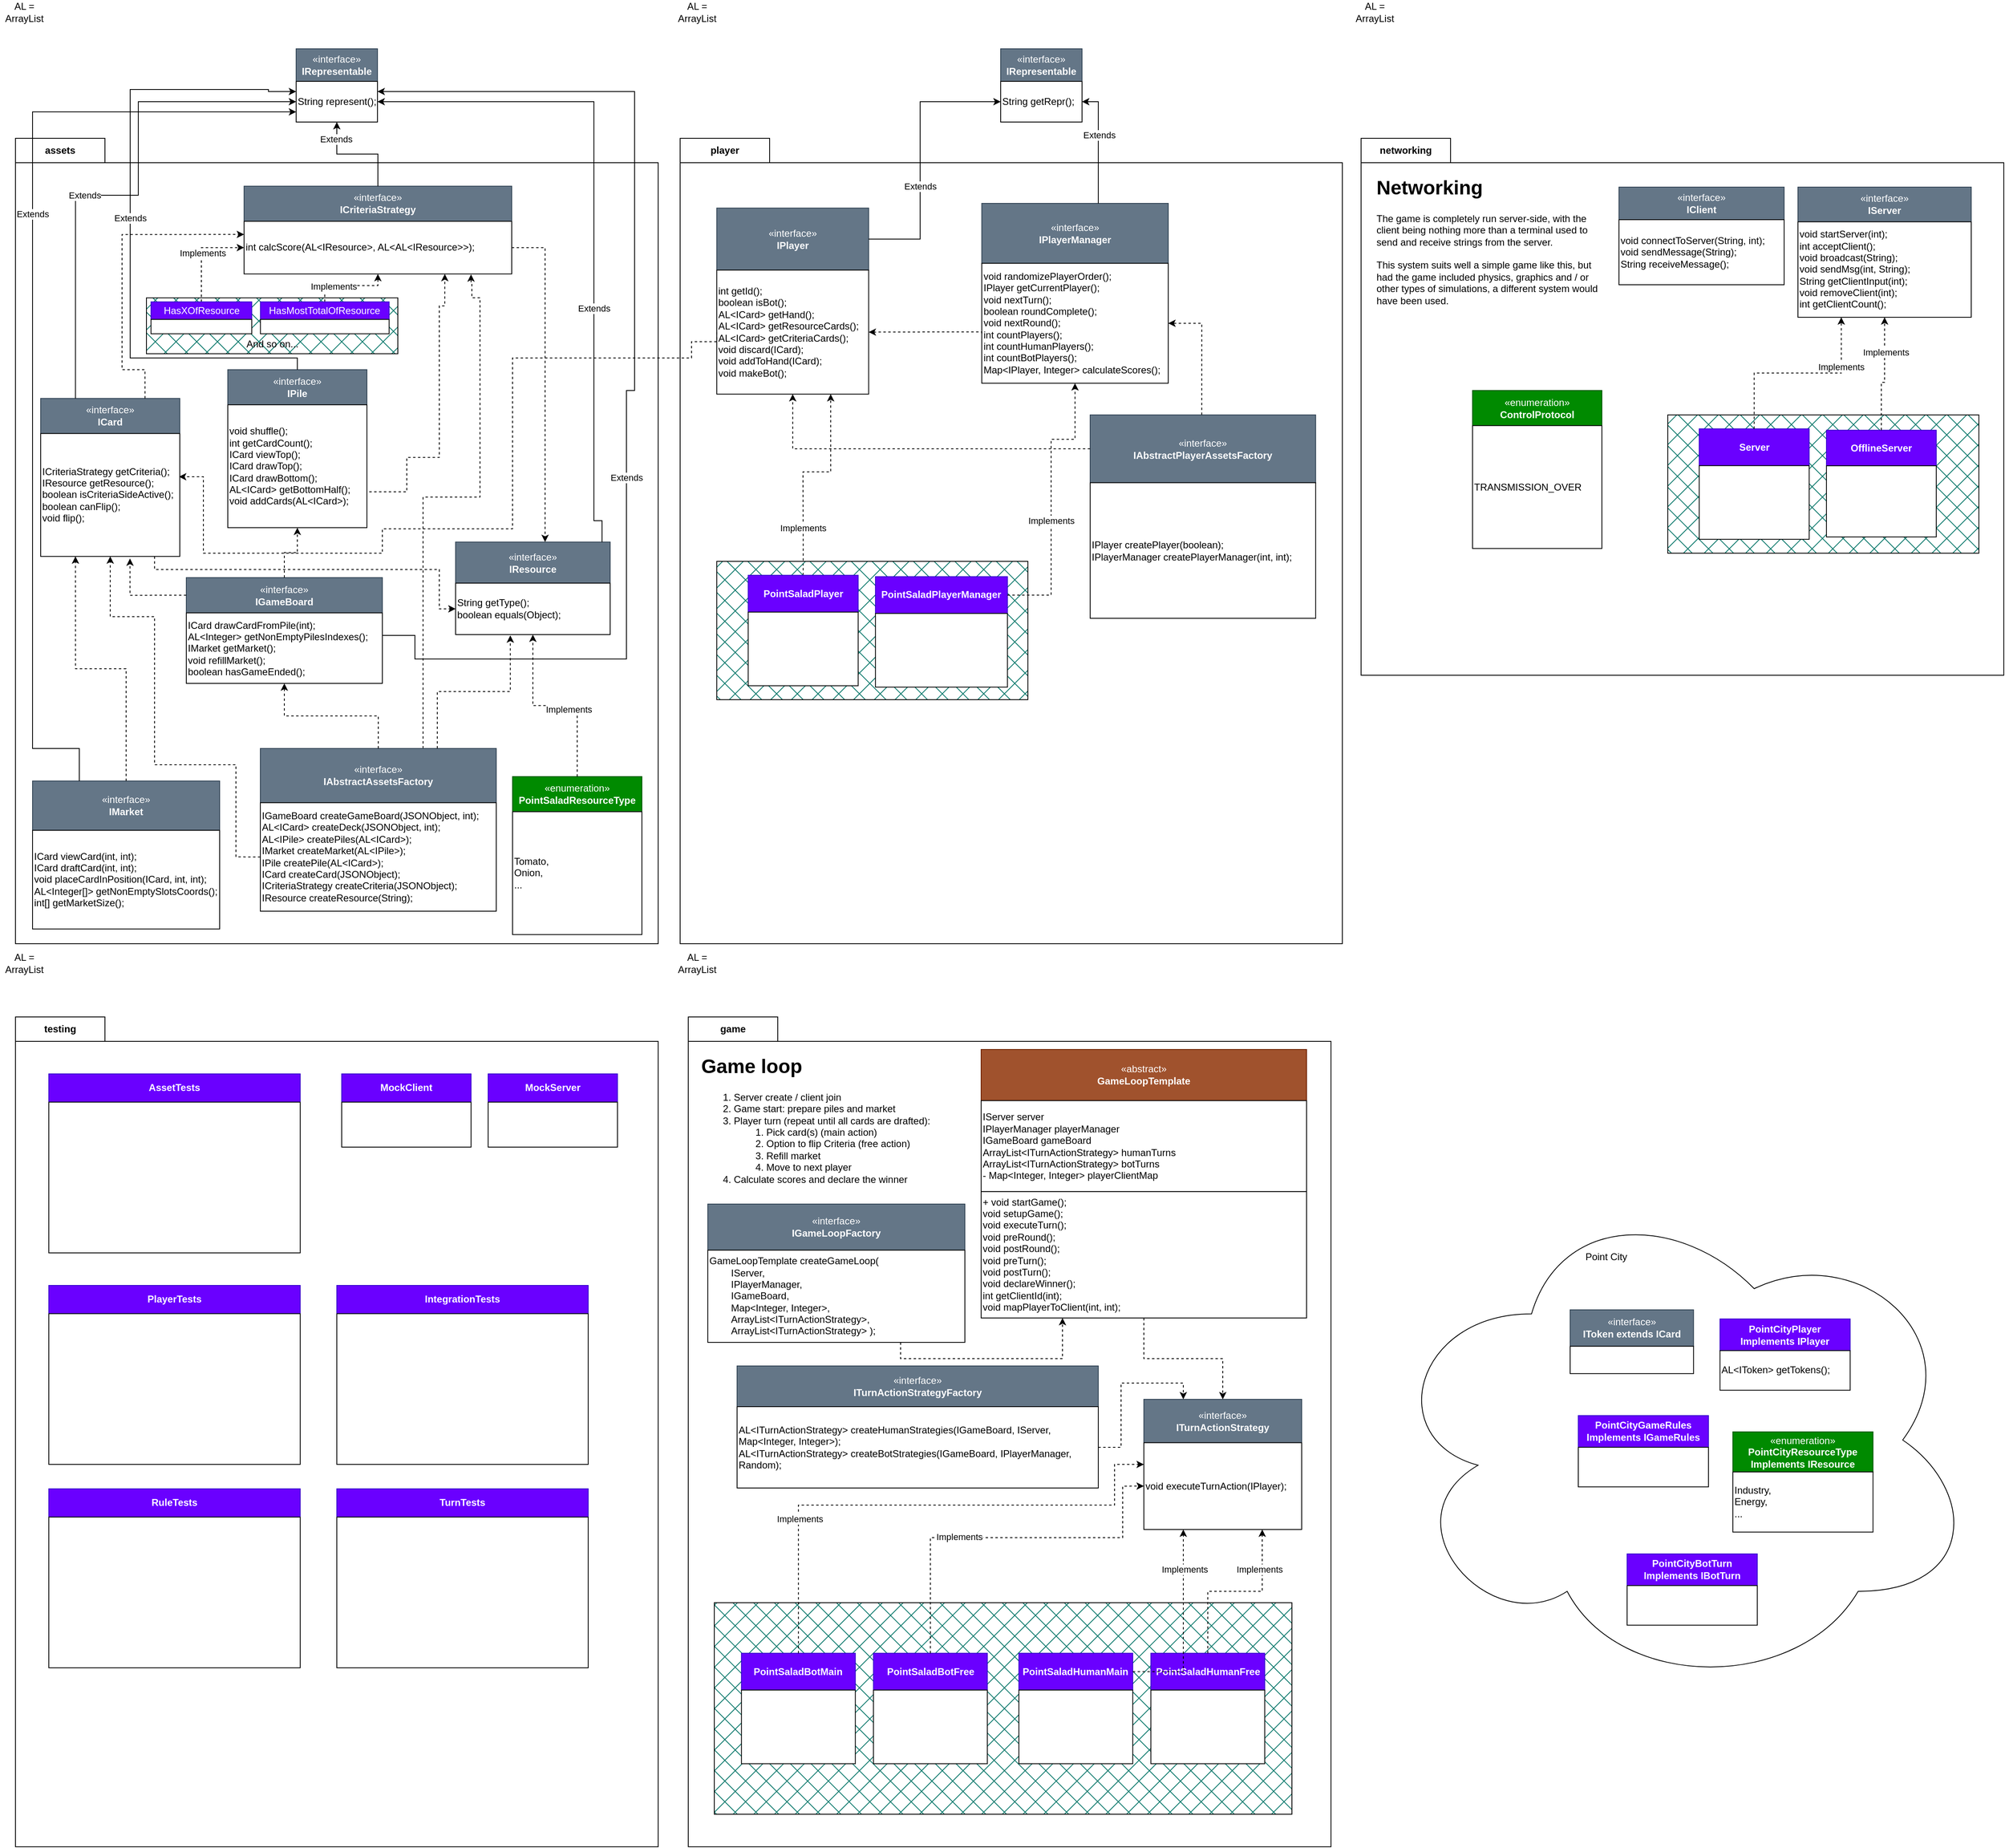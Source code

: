 <mxfile version="24.7.17">
  <diagram name="Page-1" id="F4KrW8JxtzPAobyz8DqY">
    <mxGraphModel dx="830" dy="1293" grid="1" gridSize="10" guides="1" tooltips="1" connect="1" arrows="1" fold="1" page="1" pageScale="1" pageWidth="827" pageHeight="1169" math="0" shadow="0">
      <root>
        <mxCell id="0" />
        <mxCell id="1" parent="0" />
        <mxCell id="SN2yluZUW8M9mS18KECz-75" value="player" style="shape=folder;fontStyle=1;tabWidth=110;tabHeight=30;tabPosition=left;html=1;boundedLbl=1;labelInHeader=1;container=1;collapsible=0;whiteSpace=wrap;" parent="1" vertex="1">
          <mxGeometry x="836" y="170" width="814" height="990" as="geometry" />
        </mxCell>
        <mxCell id="SN2yluZUW8M9mS18KECz-76" value="" style="html=1;strokeColor=none;resizeWidth=1;resizeHeight=1;fillColor=none;part=1;connectable=0;allowArrows=0;deletable=0;whiteSpace=wrap;" parent="SN2yluZUW8M9mS18KECz-75" vertex="1">
          <mxGeometry width="810" height="960" relative="1" as="geometry">
            <mxPoint y="30" as="offset" />
          </mxGeometry>
        </mxCell>
        <mxCell id="FavM__Tn094tiXzaovP9-73" value="" style="group" parent="SN2yluZUW8M9mS18KECz-75" vertex="1" connectable="0">
          <mxGeometry x="45.055" y="85.756" width="186.689" height="228.681" as="geometry" />
        </mxCell>
        <mxCell id="FavM__Tn094tiXzaovP9-74" value="«interface»&lt;br&gt;&lt;b&gt;IPlayer&lt;/b&gt;" style="html=1;whiteSpace=wrap;movable=1;resizable=1;rotatable=1;deletable=1;editable=1;locked=0;connectable=1;fillColor=#647687;fontColor=#ffffff;strokeColor=#314354;" parent="FavM__Tn094tiXzaovP9-73" vertex="1">
          <mxGeometry width="186.689" height="76.227" as="geometry" />
        </mxCell>
        <mxCell id="FavM__Tn094tiXzaovP9-75" value="&lt;div&gt;int getId();&lt;/div&gt;&lt;div&gt;&lt;span style=&quot;background-color: initial;&quot;&gt;boolean isBot();&lt;/span&gt;&lt;br&gt;&lt;/div&gt;&lt;div&gt;AL&amp;lt;ICard&amp;gt; getHand();&lt;span style=&quot;background-color: initial;&quot;&gt;&lt;br&gt;&lt;/span&gt;&lt;/div&gt;&lt;div&gt;AL&amp;lt;ICard&amp;gt; getResourceCards();&lt;br&gt;&lt;/div&gt;&lt;div&gt;AL&amp;lt;ICard&amp;gt; getCriteriaCards();&lt;br&gt;&lt;/div&gt;&lt;div&gt;void discard(ICard);&lt;/div&gt;&lt;div&gt;void addToHand(ICard);&lt;/div&gt;&lt;div&gt;void makeBot();&lt;/div&gt;" style="rounded=0;whiteSpace=wrap;html=1;align=left;movable=1;resizable=1;rotatable=1;deletable=1;editable=1;locked=0;connectable=1;" parent="FavM__Tn094tiXzaovP9-73" vertex="1">
          <mxGeometry y="76.227" width="186.689" height="152.454" as="geometry" />
        </mxCell>
        <mxCell id="SN2yluZUW8M9mS18KECz-39" style="edgeStyle=orthogonalEdgeStyle;rounded=0;orthogonalLoop=1;jettySize=auto;html=1;entryX=0.75;entryY=1;entryDx=0;entryDy=0;dashed=1;exitX=0.5;exitY=0;exitDx=0;exitDy=0;" parent="SN2yluZUW8M9mS18KECz-75" source="t7THmQA8hoJjXBgSS74K-178" target="FavM__Tn094tiXzaovP9-75" edge="1">
          <mxGeometry relative="1" as="geometry">
            <mxPoint x="132.528" y="651.504" as="sourcePoint" />
            <Array as="points">
              <mxPoint x="151" y="500" />
              <mxPoint x="151" y="410" />
              <mxPoint x="185" y="410" />
            </Array>
          </mxGeometry>
        </mxCell>
        <mxCell id="SN2yluZUW8M9mS18KECz-40" value="Implements" style="edgeLabel;html=1;align=center;verticalAlign=middle;resizable=0;points=[];" parent="SN2yluZUW8M9mS18KECz-39" vertex="1" connectable="0">
          <mxGeometry x="0.087" y="-4" relative="1" as="geometry">
            <mxPoint x="-13" y="65" as="offset" />
          </mxGeometry>
        </mxCell>
        <mxCell id="t7THmQA8hoJjXBgSS74K-83" value="" style="group" parent="SN2yluZUW8M9mS18KECz-75" vertex="1" connectable="0">
          <mxGeometry x="370.79" y="80" width="229.21" height="221.06" as="geometry" />
        </mxCell>
        <mxCell id="t7THmQA8hoJjXBgSS74K-84" value="«interface»&lt;br&gt;&lt;b&gt;IPlayerManager&lt;/b&gt;" style="html=1;whiteSpace=wrap;movable=1;resizable=1;rotatable=1;deletable=1;editable=1;locked=0;connectable=1;fillColor=#647687;fontColor=#ffffff;strokeColor=#314354;" parent="t7THmQA8hoJjXBgSS74K-83" vertex="1">
          <mxGeometry width="229.21" height="73.687" as="geometry" />
        </mxCell>
        <mxCell id="t7THmQA8hoJjXBgSS74K-85" value="&lt;div&gt;void randomizePlayerOrder();&lt;/div&gt;&lt;div&gt;IPlayer getCurrentPlayer();&lt;br&gt;&lt;div&gt;void nextTurn();&lt;/div&gt;&lt;/div&gt;&lt;div&gt;boolean roundComplete();&lt;/div&gt;&lt;div&gt;void nextRound();&lt;/div&gt;&lt;div&gt;int countPlayers();&lt;/div&gt;&lt;div&gt;int countHumanPlayers();&lt;/div&gt;&lt;div&gt;int countBotPlayers();&lt;/div&gt;&lt;div&gt;Map&amp;lt;IPlayer, Integer&amp;gt; calculateScores();&lt;/div&gt;" style="rounded=0;whiteSpace=wrap;html=1;align=left;movable=1;resizable=1;rotatable=1;deletable=1;editable=1;locked=0;connectable=1;" parent="t7THmQA8hoJjXBgSS74K-83" vertex="1">
          <mxGeometry y="73.687" width="229.21" height="147.373" as="geometry" />
        </mxCell>
        <mxCell id="t7THmQA8hoJjXBgSS74K-100" style="edgeStyle=orthogonalEdgeStyle;rounded=0;orthogonalLoop=1;jettySize=auto;html=1;entryX=1;entryY=0.5;entryDx=0;entryDy=0;dashed=1;" parent="SN2yluZUW8M9mS18KECz-75" target="FavM__Tn094tiXzaovP9-75" edge="1">
          <mxGeometry relative="1" as="geometry">
            <mxPoint x="370.79" y="240" as="sourcePoint" />
            <Array as="points">
              <mxPoint x="370.79" y="238" />
              <mxPoint x="322.51" y="238" />
            </Array>
          </mxGeometry>
        </mxCell>
        <mxCell id="t7THmQA8hoJjXBgSS74K-158" value="" style="rounded=0;whiteSpace=wrap;html=1;fillStyle=cross-hatch;fillColor=#09776a;container=1;" parent="SN2yluZUW8M9mS18KECz-75" vertex="1">
          <mxGeometry x="45.05" y="520" width="382.377" height="170" as="geometry">
            <mxRectangle x="214" y="810" width="50" height="40" as="alternateBounds" />
          </mxGeometry>
        </mxCell>
        <mxCell id="t7THmQA8hoJjXBgSS74K-174" value="" style="group" parent="t7THmQA8hoJjXBgSS74K-158" vertex="1" connectable="0">
          <mxGeometry x="195.041" y="18.8" width="162.23" height="135.78" as="geometry" />
        </mxCell>
        <mxCell id="t7THmQA8hoJjXBgSS74K-175" value="&lt;b&gt;PointSaladPlayerManager&lt;/b&gt;" style="html=1;whiteSpace=wrap;movable=1;resizable=1;rotatable=1;deletable=1;editable=1;locked=0;connectable=1;fillColor=#6a00ff;fontColor=#ffffff;strokeColor=#3700CC;" parent="t7THmQA8hoJjXBgSS74K-174" vertex="1">
          <mxGeometry width="162.23" height="45.26" as="geometry" />
        </mxCell>
        <mxCell id="t7THmQA8hoJjXBgSS74K-176" value="" style="rounded=0;whiteSpace=wrap;html=1;align=left;movable=1;resizable=1;rotatable=1;deletable=1;editable=1;locked=0;connectable=1;" parent="t7THmQA8hoJjXBgSS74K-174" vertex="1">
          <mxGeometry y="45.26" width="162.23" height="90.52" as="geometry" />
        </mxCell>
        <mxCell id="t7THmQA8hoJjXBgSS74K-177" value="" style="group" parent="t7THmQA8hoJjXBgSS74K-158" vertex="1" connectable="0">
          <mxGeometry x="38.621" y="17.114" width="135.162" height="135.78" as="geometry" />
        </mxCell>
        <mxCell id="t7THmQA8hoJjXBgSS74K-178" value="&lt;b&gt;PointSaladPlayer&lt;/b&gt;" style="html=1;whiteSpace=wrap;movable=1;resizable=1;rotatable=1;deletable=1;editable=1;locked=0;connectable=1;fillColor=#6a00ff;fontColor=#ffffff;strokeColor=#3700CC;" parent="t7THmQA8hoJjXBgSS74K-177" vertex="1">
          <mxGeometry width="135.162" height="45.26" as="geometry" />
        </mxCell>
        <mxCell id="t7THmQA8hoJjXBgSS74K-179" value="" style="rounded=0;whiteSpace=wrap;html=1;align=left;movable=1;resizable=1;rotatable=1;deletable=1;editable=1;locked=0;connectable=1;" parent="t7THmQA8hoJjXBgSS74K-177" vertex="1">
          <mxGeometry y="45.26" width="135.162" height="90.52" as="geometry" />
        </mxCell>
        <mxCell id="t7THmQA8hoJjXBgSS74K-180" style="edgeStyle=orthogonalEdgeStyle;rounded=0;orthogonalLoop=1;jettySize=auto;html=1;entryX=0.5;entryY=1;entryDx=0;entryDy=0;dashed=1;" parent="SN2yluZUW8M9mS18KECz-75" source="t7THmQA8hoJjXBgSS74K-175" target="t7THmQA8hoJjXBgSS74K-85" edge="1">
          <mxGeometry relative="1" as="geometry">
            <Array as="points">
              <mxPoint x="456" y="562" />
              <mxPoint x="456" y="370" />
              <mxPoint x="485" y="370" />
            </Array>
          </mxGeometry>
        </mxCell>
        <mxCell id="t7THmQA8hoJjXBgSS74K-181" value="Implements" style="edgeLabel;html=1;align=center;verticalAlign=middle;resizable=0;points=[];" parent="t7THmQA8hoJjXBgSS74K-180" vertex="1" connectable="0">
          <mxGeometry x="0.373" y="2" relative="1" as="geometry">
            <mxPoint x="2" y="91" as="offset" />
          </mxGeometry>
        </mxCell>
        <mxCell id="D8gUfjj4I-UpTydI1lHh-30" value="" style="group" parent="SN2yluZUW8M9mS18KECz-75" vertex="1" connectable="0">
          <mxGeometry x="504" y="340" width="277.17" height="250" as="geometry" />
        </mxCell>
        <mxCell id="D8gUfjj4I-UpTydI1lHh-31" value="«interface»&lt;br&gt;&lt;b&gt;IAbstractPlayerAssetsFactory&lt;/b&gt;" style="html=1;whiteSpace=wrap;movable=1;resizable=1;rotatable=1;deletable=1;editable=1;locked=0;connectable=1;fillColor=#647687;fontColor=#ffffff;strokeColor=#314354;" parent="D8gUfjj4I-UpTydI1lHh-30" vertex="1">
          <mxGeometry width="277.17" height="83.333" as="geometry" />
        </mxCell>
        <mxCell id="D8gUfjj4I-UpTydI1lHh-32" value="IPlayer createPlayer(boolean);&lt;div&gt;IPlayerManager createPlayerManager(int, int);&lt;br&gt;&lt;/div&gt;" style="rounded=0;whiteSpace=wrap;html=1;align=left;movable=1;resizable=1;rotatable=1;deletable=1;editable=1;locked=0;connectable=1;" parent="D8gUfjj4I-UpTydI1lHh-30" vertex="1">
          <mxGeometry y="83.333" width="277.17" height="166.667" as="geometry" />
        </mxCell>
        <mxCell id="D8gUfjj4I-UpTydI1lHh-38" style="edgeStyle=orthogonalEdgeStyle;rounded=0;orthogonalLoop=1;jettySize=auto;html=1;entryX=0.5;entryY=1;entryDx=0;entryDy=0;dashed=1;" parent="SN2yluZUW8M9mS18KECz-75" source="D8gUfjj4I-UpTydI1lHh-31" target="FavM__Tn094tiXzaovP9-75" edge="1">
          <mxGeometry relative="1" as="geometry" />
        </mxCell>
        <mxCell id="D8gUfjj4I-UpTydI1lHh-39" style="edgeStyle=orthogonalEdgeStyle;rounded=0;orthogonalLoop=1;jettySize=auto;html=1;entryX=1;entryY=0.5;entryDx=0;entryDy=0;dashed=1;" parent="SN2yluZUW8M9mS18KECz-75" target="t7THmQA8hoJjXBgSS74K-85" edge="1">
          <mxGeometry relative="1" as="geometry">
            <Array as="points">
              <mxPoint x="641" y="227" />
            </Array>
            <mxPoint x="641.158" y="340" as="sourcePoint" />
          </mxGeometry>
        </mxCell>
        <mxCell id="SN2yluZUW8M9mS18KECz-71" value="assets" style="shape=folder;fontStyle=1;tabWidth=110;tabHeight=30;tabPosition=left;html=1;boundedLbl=1;labelInHeader=1;container=1;collapsible=0;whiteSpace=wrap;" parent="1" vertex="1">
          <mxGeometry x="19" y="170" width="790" height="990" as="geometry" />
        </mxCell>
        <mxCell id="SN2yluZUW8M9mS18KECz-72" value="" style="html=1;strokeColor=none;resizeWidth=1;resizeHeight=1;fillColor=none;part=1;connectable=0;allowArrows=0;deletable=0;whiteSpace=wrap;" parent="SN2yluZUW8M9mS18KECz-71" vertex="1">
          <mxGeometry width="790" height="960" relative="1" as="geometry">
            <mxPoint y="30" as="offset" />
          </mxGeometry>
        </mxCell>
        <mxCell id="SN2yluZUW8M9mS18KECz-16" value="" style="group" parent="SN2yluZUW8M9mS18KECz-71" vertex="1" connectable="0">
          <mxGeometry x="31" y="319.718" width="171" height="194.185" as="geometry" />
        </mxCell>
        <mxCell id="SN2yluZUW8M9mS18KECz-17" value="«interface»&lt;br&gt;&lt;b&gt;ICard&lt;/b&gt;" style="html=1;whiteSpace=wrap;movable=1;resizable=1;rotatable=1;deletable=1;editable=1;locked=0;connectable=1;fillColor=#647687;fontColor=#ffffff;strokeColor=#314354;" parent="SN2yluZUW8M9mS18KECz-16" vertex="1">
          <mxGeometry width="171" height="43.152" as="geometry" />
        </mxCell>
        <mxCell id="SN2yluZUW8M9mS18KECz-18" value="&lt;div&gt;&lt;span style=&quot;background-color: initial;&quot;&gt;ICriteriaStrategy getCriteria();&lt;/span&gt;&lt;br&gt;&lt;/div&gt;&lt;div&gt;IResource getResource();&lt;/div&gt;&lt;div&gt;boolean isCriteriaSideActive();&lt;/div&gt;&lt;div&gt;boolean canFlip();&lt;/div&gt;&lt;div&gt;void flip();&lt;/div&gt;" style="rounded=0;whiteSpace=wrap;html=1;align=left;movable=1;resizable=1;rotatable=1;deletable=1;editable=1;locked=0;connectable=1;" parent="SN2yluZUW8M9mS18KECz-16" vertex="1">
          <mxGeometry y="43.152" width="171" height="151.033" as="geometry" />
        </mxCell>
        <mxCell id="FavM__Tn094tiXzaovP9-109" value="" style="group" parent="SN2yluZUW8M9mS18KECz-71" vertex="1" connectable="0">
          <mxGeometry x="541" y="496.25" width="190" height="113.75" as="geometry" />
        </mxCell>
        <mxCell id="FavM__Tn094tiXzaovP9-51" value="«interface»&lt;br&gt;&lt;b&gt;IResource&lt;/b&gt;" style="html=1;whiteSpace=wrap;movable=1;resizable=1;rotatable=1;deletable=1;editable=1;locked=0;connectable=1;fillColor=#647687;fontColor=#ffffff;strokeColor=#314354;" parent="FavM__Tn094tiXzaovP9-109" vertex="1">
          <mxGeometry width="190" height="50.556" as="geometry" />
        </mxCell>
        <mxCell id="FavM__Tn094tiXzaovP9-52" value="String getType();&lt;div&gt;boolean equals(Object);&lt;/div&gt;" style="rounded=0;whiteSpace=wrap;html=1;align=left;movable=1;resizable=1;rotatable=1;deletable=1;editable=1;locked=0;connectable=1;" parent="FavM__Tn094tiXzaovP9-109" vertex="1">
          <mxGeometry y="50.556" width="190" height="63.194" as="geometry" />
        </mxCell>
        <mxCell id="SN2yluZUW8M9mS18KECz-83" value="" style="group" parent="SN2yluZUW8M9mS18KECz-71" vertex="1" connectable="0">
          <mxGeometry x="281" y="58.844" width="329" height="107.88" as="geometry" />
        </mxCell>
        <mxCell id="SN2yluZUW8M9mS18KECz-84" value="«interface»&lt;br&gt;&lt;b&gt;ICriteriaStrategy&lt;/b&gt;" style="html=1;whiteSpace=wrap;movable=1;resizable=1;rotatable=1;deletable=1;editable=1;locked=0;connectable=1;fillColor=#647687;fontColor=#ffffff;strokeColor=#314354;" parent="SN2yluZUW8M9mS18KECz-83" vertex="1">
          <mxGeometry width="329" height="43.152" as="geometry" />
        </mxCell>
        <mxCell id="SN2yluZUW8M9mS18KECz-85" value="&lt;div&gt;&lt;div&gt;&lt;span style=&quot;background-color: initial;&quot;&gt;int calcScore(AL&amp;lt;IResource&amp;gt;, AL&amp;lt;AL&amp;lt;IResource&amp;gt;&amp;gt;);&lt;/span&gt;&lt;br&gt;&lt;/div&gt;&lt;/div&gt;" style="rounded=0;whiteSpace=wrap;html=1;align=left;movable=1;resizable=1;rotatable=1;deletable=1;editable=1;locked=0;connectable=1;perimeterSpacing=0;" parent="SN2yluZUW8M9mS18KECz-83" vertex="1">
          <mxGeometry y="43.152" width="329" height="64.728" as="geometry" />
        </mxCell>
        <mxCell id="SN2yluZUW8M9mS18KECz-89" style="edgeStyle=orthogonalEdgeStyle;rounded=0;orthogonalLoop=1;jettySize=auto;html=1;dashed=1;entryX=0;entryY=0.5;entryDx=0;entryDy=0;" parent="SN2yluZUW8M9mS18KECz-71" source="SN2yluZUW8M9mS18KECz-18" target="FavM__Tn094tiXzaovP9-52" edge="1">
          <mxGeometry relative="1" as="geometry">
            <Array as="points">
              <mxPoint x="171" y="530" />
              <mxPoint x="521" y="530" />
              <mxPoint x="521" y="578" />
            </Array>
          </mxGeometry>
        </mxCell>
        <mxCell id="SN2yluZUW8M9mS18KECz-93" style="edgeStyle=orthogonalEdgeStyle;rounded=0;orthogonalLoop=1;jettySize=auto;html=1;entryX=0;entryY=0.5;entryDx=0;entryDy=0;dashed=1;" parent="SN2yluZUW8M9mS18KECz-71" source="SN2yluZUW8M9mS18KECz-91" target="SN2yluZUW8M9mS18KECz-85" edge="1">
          <mxGeometry relative="1" as="geometry" />
        </mxCell>
        <mxCell id="SN2yluZUW8M9mS18KECz-94" value="Implements" style="edgeLabel;html=1;align=center;verticalAlign=middle;resizable=0;points=[];" parent="SN2yluZUW8M9mS18KECz-93" vertex="1" connectable="0">
          <mxGeometry x="0.007" y="-1" relative="1" as="geometry">
            <mxPoint as="offset" />
          </mxGeometry>
        </mxCell>
        <mxCell id="SN2yluZUW8M9mS18KECz-99" style="edgeStyle=orthogonalEdgeStyle;rounded=0;orthogonalLoop=1;jettySize=auto;html=1;dashed=1;" parent="SN2yluZUW8M9mS18KECz-71" source="SN2yluZUW8M9mS18KECz-97" target="SN2yluZUW8M9mS18KECz-85" edge="1">
          <mxGeometry relative="1" as="geometry" />
        </mxCell>
        <mxCell id="SN2yluZUW8M9mS18KECz-100" value="Implements" style="edgeLabel;html=1;align=center;verticalAlign=middle;resizable=0;points=[];" parent="SN2yluZUW8M9mS18KECz-99" vertex="1" connectable="0">
          <mxGeometry x="-0.386" y="-1" relative="1" as="geometry">
            <mxPoint as="offset" />
          </mxGeometry>
        </mxCell>
        <mxCell id="SN2yluZUW8M9mS18KECz-130" value="" style="group" parent="SN2yluZUW8M9mS18KECz-71" vertex="1" connectable="0">
          <mxGeometry x="611" y="784.585" width="159" height="194.185" as="geometry" />
        </mxCell>
        <mxCell id="SN2yluZUW8M9mS18KECz-139" value="" style="edgeStyle=orthogonalEdgeStyle;rounded=0;orthogonalLoop=1;jettySize=auto;html=1;" parent="SN2yluZUW8M9mS18KECz-130" source="SN2yluZUW8M9mS18KECz-131" target="SN2yluZUW8M9mS18KECz-132" edge="1">
          <mxGeometry relative="1" as="geometry" />
        </mxCell>
        <mxCell id="SN2yluZUW8M9mS18KECz-131" value="«enumeration»&lt;br&gt;&lt;b&gt;PointSaladResourceType&lt;/b&gt;" style="html=1;whiteSpace=wrap;movable=1;resizable=1;rotatable=1;deletable=1;editable=1;locked=0;connectable=1;fillColor=#008a00;strokeColor=#005700;fontColor=#ffffff;" parent="SN2yluZUW8M9mS18KECz-130" vertex="1">
          <mxGeometry width="159" height="43.152" as="geometry" />
        </mxCell>
        <mxCell id="SN2yluZUW8M9mS18KECz-132" value="&lt;div&gt;Tomato,&lt;/div&gt;&lt;div&gt;Onion,&lt;/div&gt;&lt;div&gt;...&lt;/div&gt;" style="rounded=0;whiteSpace=wrap;html=1;align=left;movable=1;resizable=1;rotatable=1;deletable=1;editable=1;locked=0;connectable=1;" parent="SN2yluZUW8M9mS18KECz-130" vertex="1">
          <mxGeometry y="43.152" width="159" height="151.033" as="geometry" />
        </mxCell>
        <mxCell id="SN2yluZUW8M9mS18KECz-133" style="edgeStyle=orthogonalEdgeStyle;rounded=0;orthogonalLoop=1;jettySize=auto;html=1;entryX=0.5;entryY=1;entryDx=0;entryDy=0;dashed=1;" parent="SN2yluZUW8M9mS18KECz-71" source="SN2yluZUW8M9mS18KECz-131" target="FavM__Tn094tiXzaovP9-52" edge="1">
          <mxGeometry relative="1" as="geometry" />
        </mxCell>
        <mxCell id="SN2yluZUW8M9mS18KECz-134" value="Implements" style="edgeLabel;html=1;align=center;verticalAlign=middle;resizable=0;points=[];" parent="SN2yluZUW8M9mS18KECz-133" vertex="1" connectable="0">
          <mxGeometry x="-0.141" y="3" relative="1" as="geometry">
            <mxPoint y="1" as="offset" />
          </mxGeometry>
        </mxCell>
        <mxCell id="SN2yluZUW8M9mS18KECz-138" value="" style="group" parent="SN2yluZUW8M9mS18KECz-71" vertex="1" connectable="0">
          <mxGeometry x="161" y="196.146" width="309" height="68.651" as="geometry" />
        </mxCell>
        <mxCell id="SN2yluZUW8M9mS18KECz-104" value="" style="rounded=0;whiteSpace=wrap;html=1;fillStyle=cross-hatch;fillColor=#09776a;" parent="SN2yluZUW8M9mS18KECz-138" vertex="1">
          <mxGeometry width="309" height="68.651" as="geometry" />
        </mxCell>
        <mxCell id="SN2yluZUW8M9mS18KECz-137" value="" style="group" parent="SN2yluZUW8M9mS18KECz-138" vertex="1" connectable="0">
          <mxGeometry x="5.628" y="4.904" width="292.678" height="58.844" as="geometry" />
        </mxCell>
        <mxCell id="SN2yluZUW8M9mS18KECz-95" value="" style="group" parent="SN2yluZUW8M9mS18KECz-137" vertex="1" connectable="0">
          <mxGeometry width="292.678" height="58.844" as="geometry" />
        </mxCell>
        <mxCell id="SN2yluZUW8M9mS18KECz-91" value="&lt;div&gt;&lt;span style=&quot;background-color: initial;&quot;&gt;HasXOfResource&lt;/span&gt;&lt;br&gt;&lt;/div&gt;" style="html=1;whiteSpace=wrap;movable=1;resizable=1;rotatable=1;deletable=1;editable=1;locked=0;connectable=1;fillColor=#6a00ff;fontColor=#ffffff;strokeColor=#3700CC;" parent="SN2yluZUW8M9mS18KECz-95" vertex="1">
          <mxGeometry width="123.825" height="21.576" as="geometry" />
        </mxCell>
        <mxCell id="SN2yluZUW8M9mS18KECz-92" value="&lt;div&gt;&lt;div&gt;&lt;br&gt;&lt;/div&gt;&lt;/div&gt;" style="rounded=0;whiteSpace=wrap;html=1;align=left;movable=1;resizable=1;rotatable=1;deletable=1;editable=1;locked=0;connectable=1;perimeterSpacing=0;" parent="SN2yluZUW8M9mS18KECz-95" vertex="1">
          <mxGeometry y="21.576" width="123.825" height="17.653" as="geometry" />
        </mxCell>
        <mxCell id="SN2yluZUW8M9mS18KECz-105" value="And so on..." style="text;html=1;align=center;verticalAlign=middle;whiteSpace=wrap;rounded=0;" parent="SN2yluZUW8M9mS18KECz-138" vertex="1">
          <mxGeometry x="86.66" y="50.37" width="135.67" height="13.377" as="geometry" />
        </mxCell>
        <mxCell id="SN2yluZUW8M9mS18KECz-96" value="" style="group" parent="SN2yluZUW8M9mS18KECz-138" vertex="1" connectable="0">
          <mxGeometry x="140.119" y="4.903" width="158.18" height="39.228" as="geometry" />
        </mxCell>
        <mxCell id="SN2yluZUW8M9mS18KECz-97" value="&lt;div&gt;&lt;span style=&quot;background-color: initial;&quot;&gt;HasMostTotalOfResource&lt;/span&gt;&lt;br&gt;&lt;/div&gt;" style="html=1;whiteSpace=wrap;movable=1;resizable=1;rotatable=1;deletable=1;editable=1;locked=0;connectable=1;fillColor=#6a00ff;fontColor=#ffffff;strokeColor=#3700CC;" parent="SN2yluZUW8M9mS18KECz-96" vertex="1">
          <mxGeometry width="158.18" height="21.575" as="geometry" />
        </mxCell>
        <mxCell id="SN2yluZUW8M9mS18KECz-98" value="&lt;div&gt;&lt;div&gt;&lt;br&gt;&lt;/div&gt;&lt;/div&gt;" style="rounded=0;whiteSpace=wrap;html=1;align=left;movable=1;resizable=1;rotatable=1;deletable=1;editable=1;locked=0;connectable=1;perimeterSpacing=0;" parent="SN2yluZUW8M9mS18KECz-96" vertex="1">
          <mxGeometry y="21.575" width="158.18" height="17.653" as="geometry" />
        </mxCell>
        <mxCell id="SN2yluZUW8M9mS18KECz-148" style="edgeStyle=orthogonalEdgeStyle;rounded=0;orthogonalLoop=1;jettySize=auto;html=1;exitX=0.75;exitY=0;exitDx=0;exitDy=0;entryX=0;entryY=0.25;entryDx=0;entryDy=0;dashed=1;" parent="SN2yluZUW8M9mS18KECz-71" source="SN2yluZUW8M9mS18KECz-17" target="SN2yluZUW8M9mS18KECz-85" edge="1">
          <mxGeometry relative="1" as="geometry">
            <Array as="points">
              <mxPoint x="159" y="284.412" />
              <mxPoint x="131" y="284.412" />
              <mxPoint x="131" y="117.688" />
            </Array>
          </mxGeometry>
        </mxCell>
        <mxCell id="SN2yluZUW8M9mS18KECz-149" style="edgeStyle=orthogonalEdgeStyle;rounded=0;orthogonalLoop=1;jettySize=auto;html=1;exitX=1;exitY=0.5;exitDx=0;exitDy=0;dashed=1;" parent="SN2yluZUW8M9mS18KECz-71" source="SN2yluZUW8M9mS18KECz-85" target="FavM__Tn094tiXzaovP9-51" edge="1">
          <mxGeometry relative="1" as="geometry">
            <Array as="points">
              <mxPoint x="651" y="134" />
            </Array>
          </mxGeometry>
        </mxCell>
        <mxCell id="SN2yluZUW8M9mS18KECz-150" style="edgeStyle=orthogonalEdgeStyle;rounded=0;orthogonalLoop=1;jettySize=auto;html=1;entryX=0.5;entryY=1;entryDx=0;entryDy=0;dashed=1;exitX=0;exitY=0.5;exitDx=0;exitDy=0;" parent="SN2yluZUW8M9mS18KECz-71" source="D8gUfjj4I-UpTydI1lHh-14" target="SN2yluZUW8M9mS18KECz-18" edge="1">
          <mxGeometry relative="1" as="geometry">
            <Array as="points">
              <mxPoint x="271" y="883" />
              <mxPoint x="271" y="770" />
              <mxPoint x="171" y="770" />
              <mxPoint x="171" y="588" />
              <mxPoint x="117" y="588" />
            </Array>
            <mxPoint x="271" y="882.66" as="sourcePoint" />
          </mxGeometry>
        </mxCell>
        <mxCell id="SN2yluZUW8M9mS18KECz-152" style="edgeStyle=orthogonalEdgeStyle;rounded=0;orthogonalLoop=1;jettySize=auto;html=1;entryX=0.848;entryY=1.008;entryDx=0;entryDy=0;dashed=1;entryPerimeter=0;" parent="SN2yluZUW8M9mS18KECz-71" source="D8gUfjj4I-UpTydI1lHh-13" target="SN2yluZUW8M9mS18KECz-85" edge="1">
          <mxGeometry relative="1" as="geometry">
            <Array as="points">
              <mxPoint x="501" y="441" />
              <mxPoint x="571" y="441" />
              <mxPoint x="571" y="196" />
              <mxPoint x="561" y="196" />
              <mxPoint x="561" y="177" />
            </Array>
            <mxPoint x="501" y="690" as="sourcePoint" />
          </mxGeometry>
        </mxCell>
        <mxCell id="SN2yluZUW8M9mS18KECz-165" value="" style="group" parent="SN2yluZUW8M9mS18KECz-71" vertex="1" connectable="0">
          <mxGeometry x="261" y="284.412" width="171" height="194.185" as="geometry" />
        </mxCell>
        <mxCell id="SN2yluZUW8M9mS18KECz-166" value="«interface»&lt;br&gt;&lt;b&gt;IPile&lt;/b&gt;" style="html=1;whiteSpace=wrap;movable=1;resizable=1;rotatable=1;deletable=1;editable=1;locked=0;connectable=1;fillColor=#647687;fontColor=#ffffff;strokeColor=#314354;" parent="SN2yluZUW8M9mS18KECz-165" vertex="1">
          <mxGeometry width="171" height="43.152" as="geometry" />
        </mxCell>
        <mxCell id="SN2yluZUW8M9mS18KECz-167" value="&lt;div&gt;&lt;span style=&quot;background-color: initial;&quot;&gt;void shuffle();&lt;/span&gt;&lt;br&gt;&lt;/div&gt;&lt;div&gt;int getCardCount();&lt;span style=&quot;background-color: initial;&quot;&gt;&lt;br&gt;&lt;/span&gt;&lt;/div&gt;&lt;div&gt;ICard viewTop();&lt;br&gt;&lt;/div&gt;&lt;div&gt;ICard drawTop();&lt;/div&gt;&lt;div&gt;ICard drawBottom();&lt;/div&gt;&lt;div&gt;AL&amp;lt;ICard&amp;gt; getBottomHalf();&lt;/div&gt;&lt;div&gt;void addCards(AL&amp;lt;ICard&amp;gt;);&lt;/div&gt;" style="rounded=0;whiteSpace=wrap;html=1;align=left;movable=1;resizable=1;rotatable=1;deletable=1;editable=1;locked=0;connectable=1;" parent="SN2yluZUW8M9mS18KECz-165" vertex="1">
          <mxGeometry y="43.152" width="171" height="151.033" as="geometry" />
        </mxCell>
        <mxCell id="SN2yluZUW8M9mS18KECz-173" style="edgeStyle=orthogonalEdgeStyle;rounded=0;orthogonalLoop=1;jettySize=auto;html=1;exitX=1;exitY=0.25;exitDx=0;exitDy=0;dashed=1;entryX=0.75;entryY=1;entryDx=0;entryDy=0;" parent="SN2yluZUW8M9mS18KECz-71" source="SN2yluZUW8M9mS18KECz-167" target="SN2yluZUW8M9mS18KECz-85" edge="1">
          <mxGeometry relative="1" as="geometry">
            <mxPoint x="528" y="176.532" as="targetPoint" />
            <Array as="points">
              <mxPoint x="432" y="434.464" />
              <mxPoint x="481" y="434.464" />
              <mxPoint x="481" y="392.292" />
              <mxPoint x="521" y="392.292" />
              <mxPoint x="521" y="205.954" />
              <mxPoint x="528" y="205.954" />
            </Array>
          </mxGeometry>
        </mxCell>
        <mxCell id="SN2yluZUW8M9mS18KECz-169" value="" style="group" parent="SN2yluZUW8M9mS18KECz-71" vertex="1" connectable="0">
          <mxGeometry x="210" y="540" width="241" height="130" as="geometry" />
        </mxCell>
        <mxCell id="SN2yluZUW8M9mS18KECz-170" value="«interface»&lt;br&gt;&lt;b&gt;IGameBoard&lt;/b&gt;" style="html=1;whiteSpace=wrap;movable=1;resizable=1;rotatable=1;deletable=1;editable=1;locked=0;connectable=1;fillColor=#647687;fontColor=#ffffff;strokeColor=#314354;" parent="SN2yluZUW8M9mS18KECz-169" vertex="1">
          <mxGeometry width="241.0" height="43.333" as="geometry" />
        </mxCell>
        <mxCell id="SN2yluZUW8M9mS18KECz-171" value="&lt;div&gt;&lt;div&gt;&lt;span style=&quot;background-color: initial;&quot;&gt;ICard drawCardFromPile(int);&lt;/span&gt;&lt;/div&gt;&lt;div&gt;&lt;span style=&quot;background-color: initial;&quot;&gt;AL&amp;lt;Integer&amp;gt; getNonEmptyPilesIndexes();&lt;/span&gt;&lt;br&gt;&lt;/div&gt;&lt;div&gt;&lt;span style=&quot;background-color: initial;&quot;&gt;IMarket getMarket();&lt;/span&gt;&lt;br&gt;&lt;/div&gt;&lt;/div&gt;&lt;div&gt;&lt;span style=&quot;background-color: initial;&quot;&gt;void refillMarket();&lt;/span&gt;&lt;/div&gt;&lt;div&gt;boolean hasGameEnded();&lt;/div&gt;" style="rounded=0;whiteSpace=wrap;html=1;align=left;movable=1;resizable=1;rotatable=1;deletable=1;editable=1;locked=0;connectable=1;" parent="SN2yluZUW8M9mS18KECz-169" vertex="1">
          <mxGeometry y="43.333" width="241.0" height="86.667" as="geometry" />
        </mxCell>
        <mxCell id="t7THmQA8hoJjXBgSS74K-103" style="edgeStyle=orthogonalEdgeStyle;rounded=0;orthogonalLoop=1;jettySize=auto;html=1;entryX=0.642;entryY=1.017;entryDx=0;entryDy=0;entryPerimeter=0;exitX=0;exitY=0.5;exitDx=0;exitDy=0;dashed=1;" parent="SN2yluZUW8M9mS18KECz-71" source="SN2yluZUW8M9mS18KECz-170" target="SN2yluZUW8M9mS18KECz-18" edge="1">
          <mxGeometry relative="1" as="geometry">
            <Array as="points">
              <mxPoint x="141" y="562" />
            </Array>
          </mxGeometry>
        </mxCell>
        <mxCell id="D8gUfjj4I-UpTydI1lHh-1" value="" style="group" parent="SN2yluZUW8M9mS18KECz-71" vertex="1" connectable="0">
          <mxGeometry x="21" y="790" width="230" height="181.88" as="geometry" />
        </mxCell>
        <mxCell id="D8gUfjj4I-UpTydI1lHh-2" value="«interface»&lt;br&gt;&lt;b&gt;IMarket&lt;/b&gt;" style="html=1;whiteSpace=wrap;movable=1;resizable=1;rotatable=1;deletable=1;editable=1;locked=0;connectable=1;fillColor=#647687;fontColor=#ffffff;strokeColor=#314354;" parent="D8gUfjj4I-UpTydI1lHh-1" vertex="1">
          <mxGeometry width="230.0" height="60.627" as="geometry" />
        </mxCell>
        <mxCell id="D8gUfjj4I-UpTydI1lHh-3" value="&lt;div&gt;ICard viewCard(int, int);&lt;/div&gt;&lt;div&gt;ICard draftCard(int, int);&lt;/div&gt;&lt;div&gt;void placeCardInPosition(ICard, int, int);&lt;/div&gt;&lt;div&gt;&lt;div&gt;&lt;span style=&quot;background-color: initial;&quot;&gt;AL&amp;lt;Integer[]&amp;gt; getNonEmptySlotsCoords();&lt;/span&gt;&lt;/div&gt;&lt;/div&gt;&lt;div&gt;&lt;span style=&quot;background-color: initial;&quot;&gt;int[] getMarketSize();&lt;/span&gt;&lt;/div&gt;" style="rounded=0;whiteSpace=wrap;html=1;align=left;movable=1;resizable=1;rotatable=1;deletable=1;editable=1;locked=0;connectable=1;" parent="D8gUfjj4I-UpTydI1lHh-1" vertex="1">
          <mxGeometry y="60.627" width="230.0" height="121.253" as="geometry" />
        </mxCell>
        <mxCell id="D8gUfjj4I-UpTydI1lHh-5" style="edgeStyle=orthogonalEdgeStyle;rounded=0;orthogonalLoop=1;jettySize=auto;html=1;exitX=0.5;exitY=0;exitDx=0;exitDy=0;entryX=0.25;entryY=1;entryDx=0;entryDy=0;dashed=1;" parent="SN2yluZUW8M9mS18KECz-71" source="D8gUfjj4I-UpTydI1lHh-2" target="SN2yluZUW8M9mS18KECz-18" edge="1">
          <mxGeometry relative="1" as="geometry" />
        </mxCell>
        <mxCell id="D8gUfjj4I-UpTydI1lHh-12" value="" style="group" parent="SN2yluZUW8M9mS18KECz-71" vertex="1" connectable="0">
          <mxGeometry x="301" y="750" width="290" height="200" as="geometry" />
        </mxCell>
        <mxCell id="D8gUfjj4I-UpTydI1lHh-13" value="«interface»&lt;br&gt;&lt;b&gt;IAbstractAssetsFactory&lt;/b&gt;" style="html=1;whiteSpace=wrap;movable=1;resizable=1;rotatable=1;deletable=1;editable=1;locked=0;connectable=1;fillColor=#647687;fontColor=#ffffff;strokeColor=#314354;" parent="D8gUfjj4I-UpTydI1lHh-12" vertex="1">
          <mxGeometry width="290.0" height="66.667" as="geometry" />
        </mxCell>
        <mxCell id="D8gUfjj4I-UpTydI1lHh-14" value="&lt;div&gt;IGameBoard createGameBoard(JSONObject, int);&lt;/div&gt;&lt;div&gt;AL&amp;lt;ICard&amp;gt; createDeck(JSONObject, int);&lt;/div&gt;&lt;div&gt;&lt;span style=&quot;background-color: initial;&quot;&gt;AL&amp;lt;IPile&amp;gt; createPiles(AL&amp;lt;ICard&amp;gt;);&lt;/span&gt;&lt;br&gt;&lt;/div&gt;&lt;div&gt;IMarket createMarket(AL&amp;lt;IPile&amp;gt;);&lt;/div&gt;&lt;div&gt;IPile createPile(AL&amp;lt;ICard&amp;gt;);&lt;/div&gt;&lt;div&gt;&lt;span style=&quot;background-color: initial;&quot;&gt;ICard&amp;nbsp;&lt;/span&gt;&lt;span style=&quot;background-color: initial;&quot; class=&quot;hljs-title function_&quot;&gt;createCard&lt;/span&gt;&lt;span style=&quot;background-color: initial;&quot; class=&quot;hljs-params&quot;&gt;(JSONObject)&lt;/span&gt;&lt;span style=&quot;background-color: initial;&quot;&gt;;&lt;/span&gt;&lt;br&gt;&lt;/div&gt;&lt;div&gt;ICriteriaStrategy&amp;nbsp;&lt;span class=&quot;hljs-title function_&quot;&gt;createCriteria&lt;/span&gt;&lt;span class=&quot;hljs-params&quot;&gt;(JSONObject)&lt;/span&gt;;&lt;br&gt;IResource&amp;nbsp;&lt;span class=&quot;hljs-title function_&quot;&gt;createResource&lt;/span&gt;&lt;span class=&quot;hljs-params&quot;&gt;(String)&lt;/span&gt;;&lt;/div&gt;" style="rounded=0;whiteSpace=wrap;html=1;align=left;movable=1;resizable=1;rotatable=1;deletable=1;editable=1;locked=0;connectable=1;" parent="D8gUfjj4I-UpTydI1lHh-12" vertex="1">
          <mxGeometry y="66.667" width="290.0" height="133.333" as="geometry" />
        </mxCell>
        <mxCell id="D8gUfjj4I-UpTydI1lHh-22" style="edgeStyle=orthogonalEdgeStyle;rounded=0;orthogonalLoop=1;jettySize=auto;html=1;entryX=0.5;entryY=1;entryDx=0;entryDy=0;dashed=1;" parent="SN2yluZUW8M9mS18KECz-71" source="D8gUfjj4I-UpTydI1lHh-13" target="SN2yluZUW8M9mS18KECz-171" edge="1">
          <mxGeometry relative="1" as="geometry" />
        </mxCell>
        <mxCell id="D8gUfjj4I-UpTydI1lHh-23" style="edgeStyle=orthogonalEdgeStyle;rounded=0;orthogonalLoop=1;jettySize=auto;html=1;entryX=0.354;entryY=1.016;entryDx=0;entryDy=0;entryPerimeter=0;exitX=0.75;exitY=0;exitDx=0;exitDy=0;dashed=1;" parent="SN2yluZUW8M9mS18KECz-71" source="D8gUfjj4I-UpTydI1lHh-13" target="FavM__Tn094tiXzaovP9-52" edge="1">
          <mxGeometry relative="1" as="geometry" />
        </mxCell>
        <mxCell id="D8gUfjj4I-UpTydI1lHh-24" style="edgeStyle=orthogonalEdgeStyle;rounded=0;orthogonalLoop=1;jettySize=auto;html=1;entryX=0.5;entryY=1;entryDx=0;entryDy=0;dashed=1;" parent="SN2yluZUW8M9mS18KECz-71" source="SN2yluZUW8M9mS18KECz-170" target="SN2yluZUW8M9mS18KECz-167" edge="1">
          <mxGeometry relative="1" as="geometry" />
        </mxCell>
        <mxCell id="FavM__Tn094tiXzaovP9-86" value="AL = ArrayList" style="text;html=1;align=center;verticalAlign=middle;whiteSpace=wrap;rounded=0;" parent="1" vertex="1">
          <mxGeometry width="60" height="30" as="geometry" />
        </mxCell>
        <mxCell id="SN2yluZUW8M9mS18KECz-1" value="" style="group" parent="1" vertex="1" connectable="0">
          <mxGeometry x="364" y="60" width="100" height="90" as="geometry" />
        </mxCell>
        <mxCell id="SN2yluZUW8M9mS18KECz-2" value="«interface»&lt;br&gt;&lt;b&gt;IRepresentable&lt;/b&gt;" style="html=1;whiteSpace=wrap;movable=1;resizable=1;rotatable=1;deletable=1;editable=1;locked=0;connectable=1;fillColor=#647687;fontColor=#ffffff;strokeColor=#314354;" parent="SN2yluZUW8M9mS18KECz-1" vertex="1">
          <mxGeometry width="100" height="40" as="geometry" />
        </mxCell>
        <mxCell id="SN2yluZUW8M9mS18KECz-3" value="&lt;div&gt;&lt;span style=&quot;background-color: initial;&quot;&gt;String represent();&lt;/span&gt;&lt;br&gt;&lt;/div&gt;" style="rounded=0;whiteSpace=wrap;html=1;align=left;movable=1;resizable=1;rotatable=1;deletable=1;editable=1;locked=0;connectable=1;" parent="SN2yluZUW8M9mS18KECz-1" vertex="1">
          <mxGeometry y="40" width="100" height="50" as="geometry" />
        </mxCell>
        <mxCell id="SN2yluZUW8M9mS18KECz-7" style="edgeStyle=orthogonalEdgeStyle;rounded=0;orthogonalLoop=1;jettySize=auto;html=1;entryX=1;entryY=0.5;entryDx=0;entryDy=0;" parent="1" source="FavM__Tn094tiXzaovP9-51" target="SN2yluZUW8M9mS18KECz-3" edge="1">
          <mxGeometry relative="1" as="geometry">
            <Array as="points">
              <mxPoint x="740" y="688" />
              <mxPoint x="740" y="640" />
              <mxPoint x="730" y="640" />
              <mxPoint x="730" y="125" />
            </Array>
          </mxGeometry>
        </mxCell>
        <mxCell id="SN2yluZUW8M9mS18KECz-11" value="Extends" style="edgeLabel;html=1;align=center;verticalAlign=middle;resizable=0;points=[];" parent="SN2yluZUW8M9mS18KECz-7" vertex="1" connectable="0">
          <mxGeometry x="-0.272" relative="1" as="geometry">
            <mxPoint as="offset" />
          </mxGeometry>
        </mxCell>
        <mxCell id="SN2yluZUW8M9mS18KECz-12" style="edgeStyle=orthogonalEdgeStyle;rounded=0;orthogonalLoop=1;jettySize=auto;html=1;entryX=0;entryY=0.5;entryDx=0;entryDy=0;exitX=0.25;exitY=0;exitDx=0;exitDy=0;" parent="1" source="SN2yluZUW8M9mS18KECz-17" target="SN2yluZUW8M9mS18KECz-3" edge="1">
          <mxGeometry relative="1" as="geometry">
            <mxPoint x="110" y="580" as="sourcePoint" />
            <Array as="points">
              <mxPoint x="93" y="240" />
              <mxPoint x="170" y="240" />
              <mxPoint x="170" y="125" />
            </Array>
          </mxGeometry>
        </mxCell>
        <mxCell id="SN2yluZUW8M9mS18KECz-13" value="Extends" style="edgeLabel;html=1;align=center;verticalAlign=middle;resizable=0;points=[];" parent="SN2yluZUW8M9mS18KECz-12" vertex="1" connectable="0">
          <mxGeometry x="-0.179" relative="1" as="geometry">
            <mxPoint as="offset" />
          </mxGeometry>
        </mxCell>
        <mxCell id="SN2yluZUW8M9mS18KECz-106" value="networking" style="shape=folder;fontStyle=1;tabWidth=110;tabHeight=30;tabPosition=left;html=1;boundedLbl=1;labelInHeader=1;container=1;collapsible=0;whiteSpace=wrap;" parent="1" vertex="1">
          <mxGeometry x="1673" y="170" width="790" height="660" as="geometry" />
        </mxCell>
        <mxCell id="SN2yluZUW8M9mS18KECz-107" value="" style="html=1;strokeColor=none;resizeWidth=1;resizeHeight=1;fillColor=none;part=1;connectable=0;allowArrows=0;deletable=0;whiteSpace=wrap;" parent="SN2yluZUW8M9mS18KECz-106" vertex="1">
          <mxGeometry width="790" height="630" relative="1" as="geometry">
            <mxPoint y="30" as="offset" />
          </mxGeometry>
        </mxCell>
        <mxCell id="SN2yluZUW8M9mS18KECz-153" value="" style="group" parent="SN2yluZUW8M9mS18KECz-106" vertex="1" connectable="0">
          <mxGeometry x="317" y="60" width="203" height="120" as="geometry" />
        </mxCell>
        <mxCell id="SN2yluZUW8M9mS18KECz-154" value="«interface»&lt;br&gt;&lt;b&gt;IClient&lt;/b&gt;" style="html=1;whiteSpace=wrap;movable=1;resizable=1;rotatable=1;deletable=1;editable=1;locked=0;connectable=1;fillColor=#647687;fontColor=#ffffff;strokeColor=#314354;" parent="SN2yluZUW8M9mS18KECz-153" vertex="1">
          <mxGeometry width="203" height="40" as="geometry" />
        </mxCell>
        <mxCell id="SN2yluZUW8M9mS18KECz-155" value="&lt;span class=&quot;hljs-keyword&quot;&gt;void&lt;/span&gt; &lt;span class=&quot;hljs-title function_&quot;&gt;connectToServer&lt;/span&gt;&lt;span class=&quot;hljs-params&quot;&gt;(String, &lt;span class=&quot;hljs-type&quot;&gt;int&lt;/span&gt;);&lt;/span&gt;&lt;div&gt;&lt;span class=&quot;hljs-keyword&quot;&gt;void&lt;/span&gt; &lt;span class=&quot;hljs-title function_&quot;&gt;sendMessage&lt;/span&gt;&lt;span class=&quot;hljs-params&quot;&gt;(String)&lt;/span&gt;;&amp;nbsp;&lt;/div&gt;&lt;div&gt;String &lt;span class=&quot;hljs-title function_&quot;&gt;receiveMessage&lt;/span&gt;&lt;span class=&quot;hljs-params&quot;&gt;();&lt;/span&gt;&lt;/div&gt;" style="rounded=0;whiteSpace=wrap;html=1;align=left;movable=1;resizable=1;rotatable=1;deletable=1;editable=1;locked=0;connectable=1;" parent="SN2yluZUW8M9mS18KECz-153" vertex="1">
          <mxGeometry y="40" width="203" height="80" as="geometry" />
        </mxCell>
        <mxCell id="H68FtNxgXIMP8BipjUGC-63" value="" style="group" parent="SN2yluZUW8M9mS18KECz-106" vertex="1" connectable="0">
          <mxGeometry x="537" y="60" width="213" height="160" as="geometry" />
        </mxCell>
        <mxCell id="t7THmQA8hoJjXBgSS74K-48" value="«interface»&lt;br&gt;&lt;b&gt;IServer&lt;/b&gt;" style="html=1;whiteSpace=wrap;movable=1;resizable=1;rotatable=1;deletable=1;editable=1;locked=0;connectable=1;fillColor=#647687;fontColor=#ffffff;strokeColor=#314354;" parent="H68FtNxgXIMP8BipjUGC-63" vertex="1">
          <mxGeometry width="213" height="42.667" as="geometry" />
        </mxCell>
        <mxCell id="t7THmQA8hoJjXBgSS74K-49" value="&lt;span class=&quot;hljs-keyword&quot;&gt;void&lt;/span&gt;&amp;nbsp;&lt;span class=&quot;hljs-title function_&quot;&gt;startServer&lt;/span&gt;&lt;span class=&quot;hljs-params&quot;&gt;(int)&lt;/span&gt;;&lt;div&gt;int acceptClient();&lt;br&gt;&lt;div&gt;&lt;span class=&quot;hljs-keyword&quot;&gt;void&lt;/span&gt;&amp;nbsp;&lt;span class=&quot;hljs-title function_&quot;&gt;broadcast&lt;/span&gt;&lt;span class=&quot;hljs-params&quot;&gt;(String);&lt;/span&gt;&lt;/div&gt;&lt;div&gt;void sendMsg(int, String);&lt;br&gt;&lt;div&gt;String getClientInput(int);&lt;br&gt;&lt;div&gt;&lt;span class=&quot;hljs-keyword&quot;&gt;void&lt;/span&gt;&amp;nbsp;&lt;span class=&quot;hljs-title function_&quot;&gt;removeClient&lt;/span&gt;&lt;span class=&quot;hljs-params&quot;&gt;(int)&lt;/span&gt;;&lt;br&gt;&lt;span class=&quot;hljs-type&quot;&gt;int&lt;/span&gt;&amp;nbsp;&lt;span class=&quot;hljs-title function_&quot;&gt;getClientCount&lt;/span&gt;&lt;span class=&quot;hljs-params&quot;&gt;()&lt;/span&gt;;&lt;/div&gt;&lt;/div&gt;&lt;/div&gt;&lt;/div&gt;" style="rounded=0;whiteSpace=wrap;html=1;align=left;movable=1;resizable=1;rotatable=1;deletable=1;editable=1;locked=0;connectable=1;" parent="H68FtNxgXIMP8BipjUGC-63" vertex="1">
          <mxGeometry y="42.667" width="213" height="117.333" as="geometry" />
        </mxCell>
        <mxCell id="D8gUfjj4I-UpTydI1lHh-41" value="&lt;h1 style=&quot;margin-top: 0px;&quot;&gt;Networking&lt;/h1&gt;&lt;div&gt;The game is completely run server-side,&amp;nbsp;&lt;span style=&quot;background-color: initial;&quot;&gt;with the client being nothing more than a terminal used to send and receive strings from the server.&amp;nbsp;&lt;/span&gt;&lt;/div&gt;&lt;div&gt;&lt;span style=&quot;background-color: initial;&quot;&gt;&lt;br&gt;&lt;/span&gt;&lt;/div&gt;&lt;div&gt;&lt;span style=&quot;background-color: initial;&quot;&gt;This system suits well a simple game like this, but had the game included physics, graphics and / or other types of simulations, a different system would have been used.&lt;/span&gt;&lt;/div&gt;" style="text;html=1;whiteSpace=wrap;overflow=hidden;rounded=0;" parent="SN2yluZUW8M9mS18KECz-106" vertex="1">
          <mxGeometry x="17" y="40" width="283" height="170" as="geometry" />
        </mxCell>
        <mxCell id="D8gUfjj4I-UpTydI1lHh-52" value="" style="group" parent="SN2yluZUW8M9mS18KECz-106" vertex="1" connectable="0">
          <mxGeometry x="137" y="310.005" width="159" height="194.185" as="geometry" />
        </mxCell>
        <mxCell id="D8gUfjj4I-UpTydI1lHh-53" value="" style="edgeStyle=orthogonalEdgeStyle;rounded=0;orthogonalLoop=1;jettySize=auto;html=1;" parent="D8gUfjj4I-UpTydI1lHh-52" source="D8gUfjj4I-UpTydI1lHh-54" target="D8gUfjj4I-UpTydI1lHh-55" edge="1">
          <mxGeometry relative="1" as="geometry" />
        </mxCell>
        <mxCell id="D8gUfjj4I-UpTydI1lHh-54" value="«enumeration»&lt;br&gt;&lt;b&gt;ControlProtocol&lt;/b&gt;" style="html=1;whiteSpace=wrap;movable=1;resizable=1;rotatable=1;deletable=1;editable=1;locked=0;connectable=1;fillColor=#008a00;strokeColor=#005700;fontColor=#ffffff;" parent="D8gUfjj4I-UpTydI1lHh-52" vertex="1">
          <mxGeometry width="159" height="43.152" as="geometry" />
        </mxCell>
        <mxCell id="D8gUfjj4I-UpTydI1lHh-55" value="TRANSMISSION_OVER" style="rounded=0;whiteSpace=wrap;html=1;align=left;movable=1;resizable=1;rotatable=1;deletable=1;editable=1;locked=0;connectable=1;" parent="D8gUfjj4I-UpTydI1lHh-52" vertex="1">
          <mxGeometry y="43.152" width="159" height="151.033" as="geometry" />
        </mxCell>
        <mxCell id="g6X8bnOAt_Ovq8PU7J0J-1" value="" style="rounded=0;whiteSpace=wrap;html=1;fillStyle=cross-hatch;fillColor=#09776a;container=1;" parent="SN2yluZUW8M9mS18KECz-106" vertex="1">
          <mxGeometry x="377.0" y="340" width="382.377" height="170" as="geometry">
            <mxRectangle x="214" y="810" width="50" height="40" as="alternateBounds" />
          </mxGeometry>
        </mxCell>
        <mxCell id="g6X8bnOAt_Ovq8PU7J0J-2" value="" style="group" parent="g6X8bnOAt_Ovq8PU7J0J-1" vertex="1" connectable="0">
          <mxGeometry x="195.04" y="18.8" width="134.96" height="131.2" as="geometry" />
        </mxCell>
        <mxCell id="g6X8bnOAt_Ovq8PU7J0J-3" value="&lt;b&gt;OfflineServer&lt;/b&gt;" style="html=1;whiteSpace=wrap;movable=1;resizable=1;rotatable=1;deletable=1;editable=1;locked=0;connectable=1;fillColor=#6a00ff;fontColor=#ffffff;strokeColor=#3700CC;" parent="g6X8bnOAt_Ovq8PU7J0J-2" vertex="1">
          <mxGeometry width="134.96" height="43.733" as="geometry" />
        </mxCell>
        <mxCell id="g6X8bnOAt_Ovq8PU7J0J-4" value="" style="rounded=0;whiteSpace=wrap;html=1;align=left;movable=1;resizable=1;rotatable=1;deletable=1;editable=1;locked=0;connectable=1;" parent="g6X8bnOAt_Ovq8PU7J0J-2" vertex="1">
          <mxGeometry y="43.733" width="134.96" height="87.467" as="geometry" />
        </mxCell>
        <mxCell id="g6X8bnOAt_Ovq8PU7J0J-5" value="" style="group" parent="g6X8bnOAt_Ovq8PU7J0J-1" vertex="1" connectable="0">
          <mxGeometry x="38.621" y="17.114" width="135.162" height="135.78" as="geometry" />
        </mxCell>
        <mxCell id="g6X8bnOAt_Ovq8PU7J0J-6" value="&lt;b&gt;Server&lt;/b&gt;" style="html=1;whiteSpace=wrap;movable=1;resizable=1;rotatable=1;deletable=1;editable=1;locked=0;connectable=1;fillColor=#6a00ff;fontColor=#ffffff;strokeColor=#3700CC;" parent="g6X8bnOAt_Ovq8PU7J0J-5" vertex="1">
          <mxGeometry width="135.162" height="45.26" as="geometry" />
        </mxCell>
        <mxCell id="g6X8bnOAt_Ovq8PU7J0J-7" value="" style="rounded=0;whiteSpace=wrap;html=1;align=left;movable=1;resizable=1;rotatable=1;deletable=1;editable=1;locked=0;connectable=1;" parent="g6X8bnOAt_Ovq8PU7J0J-5" vertex="1">
          <mxGeometry y="45.26" width="135.162" height="90.52" as="geometry" />
        </mxCell>
        <mxCell id="g6X8bnOAt_Ovq8PU7J0J-8" style="edgeStyle=orthogonalEdgeStyle;rounded=0;orthogonalLoop=1;jettySize=auto;html=1;entryX=0.5;entryY=1;entryDx=0;entryDy=0;dashed=1;" parent="SN2yluZUW8M9mS18KECz-106" source="g6X8bnOAt_Ovq8PU7J0J-3" target="t7THmQA8hoJjXBgSS74K-49" edge="1">
          <mxGeometry relative="1" as="geometry">
            <Array as="points">
              <mxPoint x="640" y="300" />
              <mxPoint x="644" y="300" />
            </Array>
          </mxGeometry>
        </mxCell>
        <mxCell id="g6X8bnOAt_Ovq8PU7J0J-10" value="Implements" style="edgeLabel;html=1;align=center;verticalAlign=middle;resizable=0;points=[];" parent="g6X8bnOAt_Ovq8PU7J0J-8" vertex="1" connectable="0">
          <mxGeometry x="0.403" y="-1" relative="1" as="geometry">
            <mxPoint as="offset" />
          </mxGeometry>
        </mxCell>
        <mxCell id="g6X8bnOAt_Ovq8PU7J0J-9" style="edgeStyle=orthogonalEdgeStyle;rounded=0;orthogonalLoop=1;jettySize=auto;html=1;entryX=0.25;entryY=1;entryDx=0;entryDy=0;dashed=1;" parent="SN2yluZUW8M9mS18KECz-106" source="g6X8bnOAt_Ovq8PU7J0J-6" target="t7THmQA8hoJjXBgSS74K-49" edge="1">
          <mxGeometry relative="1" as="geometry" />
        </mxCell>
        <mxCell id="g6X8bnOAt_Ovq8PU7J0J-11" value="Implements" style="edgeLabel;html=1;align=center;verticalAlign=middle;resizable=0;points=[];" parent="g6X8bnOAt_Ovq8PU7J0J-9" vertex="1" connectable="0">
          <mxGeometry x="0.586" y="1" relative="1" as="geometry">
            <mxPoint y="10" as="offset" />
          </mxGeometry>
        </mxCell>
        <mxCell id="SN2yluZUW8M9mS18KECz-116" value="testing" style="shape=folder;fontStyle=1;tabWidth=110;tabHeight=30;tabPosition=left;html=1;boundedLbl=1;labelInHeader=1;container=1;collapsible=0;whiteSpace=wrap;" parent="1" vertex="1">
          <mxGeometry x="19" y="1250" width="790" height="1020" as="geometry" />
        </mxCell>
        <mxCell id="SN2yluZUW8M9mS18KECz-146" style="edgeStyle=orthogonalEdgeStyle;rounded=0;orthogonalLoop=1;jettySize=auto;html=1;dashed=1;exitX=0;exitY=0.5;exitDx=0;exitDy=0;" parent="1" source="FavM__Tn094tiXzaovP9-75" edge="1">
          <mxGeometry relative="1" as="geometry">
            <Array as="points">
              <mxPoint x="850" y="420" />
              <mxPoint x="850" y="440" />
              <mxPoint x="630" y="440" />
              <mxPoint x="630" y="650" />
              <mxPoint x="470" y="650" />
              <mxPoint x="470" y="680" />
              <mxPoint x="250" y="680" />
              <mxPoint x="250" y="586" />
            </Array>
            <mxPoint x="220" y="586" as="targetPoint" />
          </mxGeometry>
        </mxCell>
        <mxCell id="SN2yluZUW8M9mS18KECz-176" value="" style="group" parent="1" vertex="1" connectable="0">
          <mxGeometry x="1230" y="60" width="100" height="90" as="geometry" />
        </mxCell>
        <mxCell id="SN2yluZUW8M9mS18KECz-177" value="«interface»&lt;br&gt;&lt;b&gt;IRepresentable&lt;/b&gt;" style="html=1;whiteSpace=wrap;movable=1;resizable=1;rotatable=1;deletable=1;editable=1;locked=0;connectable=1;fillColor=#647687;fontColor=#ffffff;strokeColor=#314354;" parent="SN2yluZUW8M9mS18KECz-176" vertex="1">
          <mxGeometry width="100" height="40" as="geometry" />
        </mxCell>
        <mxCell id="SN2yluZUW8M9mS18KECz-178" value="&lt;div&gt;&lt;span style=&quot;background-color: initial;&quot;&gt;String getRepr();&lt;/span&gt;&lt;br&gt;&lt;/div&gt;" style="rounded=0;whiteSpace=wrap;html=1;align=left;movable=1;resizable=1;rotatable=1;deletable=1;editable=1;locked=0;connectable=1;" parent="SN2yluZUW8M9mS18KECz-176" vertex="1">
          <mxGeometry y="40" width="100" height="50" as="geometry" />
        </mxCell>
        <mxCell id="SN2yluZUW8M9mS18KECz-180" style="edgeStyle=orthogonalEdgeStyle;rounded=0;orthogonalLoop=1;jettySize=auto;html=1;entryX=0;entryY=0.5;entryDx=0;entryDy=0;exitX=1;exitY=0.5;exitDx=0;exitDy=0;" parent="1" source="FavM__Tn094tiXzaovP9-74" target="SN2yluZUW8M9mS18KECz-178" edge="1">
          <mxGeometry relative="1" as="geometry">
            <Array as="points">
              <mxPoint x="1131" y="294" />
              <mxPoint x="1131" y="125" />
            </Array>
          </mxGeometry>
        </mxCell>
        <mxCell id="SN2yluZUW8M9mS18KECz-181" value="Extends" style="edgeLabel;html=1;align=center;verticalAlign=middle;resizable=0;points=[];" parent="SN2yluZUW8M9mS18KECz-180" vertex="1" connectable="0">
          <mxGeometry x="-0.227" relative="1" as="geometry">
            <mxPoint as="offset" />
          </mxGeometry>
        </mxCell>
        <mxCell id="t7THmQA8hoJjXBgSS74K-1" value="AL = ArrayList" style="text;html=1;align=center;verticalAlign=middle;whiteSpace=wrap;rounded=0;" parent="1" vertex="1">
          <mxGeometry x="827" width="60" height="30" as="geometry" />
        </mxCell>
        <mxCell id="t7THmQA8hoJjXBgSS74K-2" value="AL = ArrayList" style="text;html=1;align=center;verticalAlign=middle;whiteSpace=wrap;rounded=0;" parent="1" vertex="1">
          <mxGeometry x="1660" width="60" height="30" as="geometry" />
        </mxCell>
        <mxCell id="t7THmQA8hoJjXBgSS74K-3" style="edgeStyle=orthogonalEdgeStyle;rounded=0;orthogonalLoop=1;jettySize=auto;html=1;entryX=0.5;entryY=1;entryDx=0;entryDy=0;" parent="1" source="SN2yluZUW8M9mS18KECz-84" target="SN2yluZUW8M9mS18KECz-3" edge="1">
          <mxGeometry relative="1" as="geometry" />
        </mxCell>
        <mxCell id="t7THmQA8hoJjXBgSS74K-4" value="Extends" style="edgeLabel;html=1;align=center;verticalAlign=middle;resizable=0;points=[];" parent="t7THmQA8hoJjXBgSS74K-3" vertex="1" connectable="0">
          <mxGeometry x="0.685" y="1" relative="1" as="geometry">
            <mxPoint as="offset" />
          </mxGeometry>
        </mxCell>
        <mxCell id="t7THmQA8hoJjXBgSS74K-5" value="AL = ArrayList" style="text;html=1;align=center;verticalAlign=middle;whiteSpace=wrap;rounded=0;" parent="1" vertex="1">
          <mxGeometry y="1169" width="60" height="30" as="geometry" />
        </mxCell>
        <mxCell id="t7THmQA8hoJjXBgSS74K-6" value="AL = ArrayList" style="text;html=1;align=center;verticalAlign=middle;whiteSpace=wrap;rounded=0;" parent="1" vertex="1">
          <mxGeometry x="827" y="1169" width="60" height="30" as="geometry" />
        </mxCell>
        <mxCell id="H68FtNxgXIMP8BipjUGC-26" value="" style="group" parent="1" vertex="1" connectable="0">
          <mxGeometry x="1700" y="1460" width="730" height="620" as="geometry" />
        </mxCell>
        <mxCell id="SN2yluZUW8M9mS18KECz-28" value="" style="ellipse;shape=cloud;whiteSpace=wrap;html=1;" parent="H68FtNxgXIMP8BipjUGC-26" vertex="1">
          <mxGeometry width="730.0" height="620" as="geometry" />
        </mxCell>
        <mxCell id="SN2yluZUW8M9mS18KECz-31" value="Point City" style="text;html=1;align=center;verticalAlign=middle;resizable=0;points=[];autosize=1;strokeColor=none;fillColor=none;" parent="H68FtNxgXIMP8BipjUGC-26" vertex="1">
          <mxGeometry x="239.354" y="70" width="70" height="30" as="geometry" />
        </mxCell>
        <mxCell id="H68FtNxgXIMP8BipjUGC-15" value="" style="group" parent="H68FtNxgXIMP8BipjUGC-26" vertex="1" connectable="0">
          <mxGeometry x="430" y="300" width="172.25" height="123.2" as="geometry" />
        </mxCell>
        <mxCell id="H68FtNxgXIMP8BipjUGC-16" value="" style="edgeStyle=orthogonalEdgeStyle;rounded=0;orthogonalLoop=1;jettySize=auto;html=1;" parent="H68FtNxgXIMP8BipjUGC-15" source="H68FtNxgXIMP8BipjUGC-17" target="H68FtNxgXIMP8BipjUGC-18" edge="1">
          <mxGeometry relative="1" as="geometry" />
        </mxCell>
        <mxCell id="H68FtNxgXIMP8BipjUGC-17" value="«enumeration»&lt;br&gt;&lt;b&gt;PointCityResourceType Implements IResource&lt;/b&gt;" style="html=1;whiteSpace=wrap;movable=1;resizable=1;rotatable=1;deletable=1;editable=1;locked=0;connectable=1;fillColor=#008a00;strokeColor=#005700;fontColor=#ffffff;" parent="H68FtNxgXIMP8BipjUGC-15" vertex="1">
          <mxGeometry width="172.25" height="49.28" as="geometry" />
        </mxCell>
        <mxCell id="H68FtNxgXIMP8BipjUGC-18" value="&lt;div&gt;Industry,&lt;/div&gt;&lt;div&gt;Energy,&lt;/div&gt;&lt;div&gt;...&lt;/div&gt;" style="rounded=0;whiteSpace=wrap;html=1;align=left;movable=1;resizable=1;rotatable=1;deletable=1;editable=1;locked=0;connectable=1;" parent="H68FtNxgXIMP8BipjUGC-15" vertex="1">
          <mxGeometry y="49.28" width="172.25" height="73.92" as="geometry" />
        </mxCell>
        <mxCell id="H68FtNxgXIMP8BipjUGC-9" value="" style="group" parent="H68FtNxgXIMP8BipjUGC-26" vertex="1" connectable="0">
          <mxGeometry x="414.163" y="161.2" width="160.008" height="87.629" as="geometry" />
        </mxCell>
        <mxCell id="H68FtNxgXIMP8BipjUGC-10" value="&lt;b&gt;PointCityPlayer Implements IPlayer&lt;/b&gt;" style="html=1;whiteSpace=wrap;movable=1;resizable=1;rotatable=1;deletable=1;editable=1;locked=0;connectable=1;fillColor=#6a00ff;fontColor=#ffffff;strokeColor=#3700CC;" parent="H68FtNxgXIMP8BipjUGC-9" vertex="1">
          <mxGeometry width="160.008" height="38.946" as="geometry" />
        </mxCell>
        <mxCell id="H68FtNxgXIMP8BipjUGC-11" value="&lt;div&gt;AL&amp;lt;IToken&amp;gt; getTokens();&lt;/div&gt;" style="rounded=0;whiteSpace=wrap;html=1;align=left;movable=1;resizable=1;rotatable=1;deletable=1;editable=1;locked=0;connectable=1;" parent="H68FtNxgXIMP8BipjUGC-9" vertex="1">
          <mxGeometry y="38.946" width="160.008" height="48.683" as="geometry" />
        </mxCell>
        <mxCell id="H68FtNxgXIMP8BipjUGC-12" value="" style="group" parent="H68FtNxgXIMP8BipjUGC-26" vertex="1" connectable="0">
          <mxGeometry x="229.997" y="150" width="151.667" height="78.4" as="geometry" />
        </mxCell>
        <mxCell id="H68FtNxgXIMP8BipjUGC-13" value="«interface»&lt;br&gt;&lt;b&gt;IToken extends ICard&lt;/b&gt;" style="html=1;whiteSpace=wrap;movable=1;resizable=1;rotatable=1;deletable=1;editable=1;locked=0;connectable=1;fillColor=#647687;fontColor=#ffffff;strokeColor=#314354;" parent="H68FtNxgXIMP8BipjUGC-12" vertex="1">
          <mxGeometry width="151.667" height="44.8" as="geometry" />
        </mxCell>
        <mxCell id="H68FtNxgXIMP8BipjUGC-14" value="" style="rounded=0;whiteSpace=wrap;html=1;align=left;movable=1;resizable=1;rotatable=1;deletable=1;editable=1;locked=0;connectable=1;" parent="H68FtNxgXIMP8BipjUGC-12" vertex="1">
          <mxGeometry y="44.8" width="151.667" height="33.6" as="geometry" />
        </mxCell>
        <mxCell id="H68FtNxgXIMP8BipjUGC-20" value="" style="group" parent="H68FtNxgXIMP8BipjUGC-26" vertex="1" connectable="0">
          <mxGeometry x="240.003" y="280" width="160.008" height="87.629" as="geometry" />
        </mxCell>
        <mxCell id="H68FtNxgXIMP8BipjUGC-21" value="&lt;b&gt;PointCityGameRules&lt;/b&gt;&lt;div&gt;&lt;b&gt;Implements IGameRules&lt;/b&gt;&lt;/div&gt;" style="html=1;whiteSpace=wrap;movable=1;resizable=1;rotatable=1;deletable=1;editable=1;locked=0;connectable=1;fillColor=#6a00ff;fontColor=#ffffff;strokeColor=#3700CC;" parent="H68FtNxgXIMP8BipjUGC-20" vertex="1">
          <mxGeometry width="160.008" height="38.946" as="geometry" />
        </mxCell>
        <mxCell id="H68FtNxgXIMP8BipjUGC-22" value="" style="rounded=0;whiteSpace=wrap;html=1;align=left;movable=1;resizable=1;rotatable=1;deletable=1;editable=1;locked=0;connectable=1;" parent="H68FtNxgXIMP8BipjUGC-20" vertex="1">
          <mxGeometry y="38.946" width="160.008" height="48.683" as="geometry" />
        </mxCell>
        <mxCell id="H68FtNxgXIMP8BipjUGC-23" value="" style="group" parent="H68FtNxgXIMP8BipjUGC-26" vertex="1" connectable="0">
          <mxGeometry x="300.003" y="450" width="160.008" height="87.629" as="geometry" />
        </mxCell>
        <mxCell id="H68FtNxgXIMP8BipjUGC-24" value="&lt;b&gt;PointCityBotTurn&lt;/b&gt;&lt;div&gt;&lt;b&gt;Implements IBotTurn&lt;/b&gt;&lt;/div&gt;" style="html=1;whiteSpace=wrap;movable=1;resizable=1;rotatable=1;deletable=1;editable=1;locked=0;connectable=1;fillColor=#6a00ff;fontColor=#ffffff;strokeColor=#3700CC;" parent="H68FtNxgXIMP8BipjUGC-23" vertex="1">
          <mxGeometry width="160.008" height="38.946" as="geometry" />
        </mxCell>
        <mxCell id="H68FtNxgXIMP8BipjUGC-25" value="" style="rounded=0;whiteSpace=wrap;html=1;align=left;movable=1;resizable=1;rotatable=1;deletable=1;editable=1;locked=0;connectable=1;" parent="H68FtNxgXIMP8BipjUGC-23" vertex="1">
          <mxGeometry y="38.946" width="160.008" height="48.683" as="geometry" />
        </mxCell>
        <mxCell id="H68FtNxgXIMP8BipjUGC-37" value="" style="html=1;strokeColor=none;resizeWidth=1;resizeHeight=1;fillColor=none;part=1;connectable=0;allowArrows=0;deletable=0;whiteSpace=wrap;" parent="1" vertex="1">
          <mxGeometry x="19" y="1280" width="790" height="990" as="geometry" />
        </mxCell>
        <mxCell id="H68FtNxgXIMP8BipjUGC-38" value="" style="group" parent="1" vertex="1" connectable="0">
          <mxGeometry x="600" y="1320" width="159" height="90" as="geometry" />
        </mxCell>
        <mxCell id="H68FtNxgXIMP8BipjUGC-39" value="&lt;b&gt;MockServer&lt;/b&gt;" style="html=1;whiteSpace=wrap;movable=1;resizable=1;rotatable=1;deletable=1;editable=1;locked=0;connectable=1;fillColor=#6a00ff;fontColor=#ffffff;strokeColor=#3700CC;" parent="H68FtNxgXIMP8BipjUGC-38" vertex="1">
          <mxGeometry width="159" height="34.737" as="geometry" />
        </mxCell>
        <mxCell id="H68FtNxgXIMP8BipjUGC-40" value="" style="rounded=0;whiteSpace=wrap;html=1;align=left;movable=1;resizable=1;rotatable=1;deletable=1;editable=1;locked=0;connectable=1;" parent="H68FtNxgXIMP8BipjUGC-38" vertex="1">
          <mxGeometry y="34.74" width="159" height="55.26" as="geometry" />
        </mxCell>
        <mxCell id="H68FtNxgXIMP8BipjUGC-41" value="" style="group" parent="1" vertex="1" connectable="0">
          <mxGeometry x="420" y="1320" width="159" height="90" as="geometry" />
        </mxCell>
        <mxCell id="H68FtNxgXIMP8BipjUGC-42" value="&lt;b&gt;MockClient&lt;/b&gt;" style="html=1;whiteSpace=wrap;movable=1;resizable=1;rotatable=1;deletable=1;editable=1;locked=0;connectable=1;fillColor=#6a00ff;fontColor=#ffffff;strokeColor=#3700CC;" parent="H68FtNxgXIMP8BipjUGC-41" vertex="1">
          <mxGeometry width="159" height="34.737" as="geometry" />
        </mxCell>
        <mxCell id="H68FtNxgXIMP8BipjUGC-43" value="" style="rounded=0;whiteSpace=wrap;html=1;align=left;movable=1;resizable=1;rotatable=1;deletable=1;editable=1;locked=0;connectable=1;" parent="H68FtNxgXIMP8BipjUGC-41" vertex="1">
          <mxGeometry y="34.74" width="159" height="55.26" as="geometry" />
        </mxCell>
        <mxCell id="H68FtNxgXIMP8BipjUGC-44" value="" style="group" parent="1" vertex="1" connectable="0">
          <mxGeometry x="60" y="1320" width="309" height="220" as="geometry" />
        </mxCell>
        <mxCell id="H68FtNxgXIMP8BipjUGC-45" value="&lt;b&gt;AssetTests&lt;/b&gt;" style="html=1;whiteSpace=wrap;movable=1;resizable=1;rotatable=1;deletable=1;editable=1;locked=0;connectable=1;fillColor=#6a00ff;fontColor=#ffffff;strokeColor=#3700CC;" parent="H68FtNxgXIMP8BipjUGC-44" vertex="1">
          <mxGeometry width="309" height="34.737" as="geometry" />
        </mxCell>
        <mxCell id="H68FtNxgXIMP8BipjUGC-46" value="" style="rounded=0;whiteSpace=wrap;html=1;align=left;movable=1;resizable=1;rotatable=1;deletable=1;editable=1;locked=0;connectable=1;" parent="H68FtNxgXIMP8BipjUGC-44" vertex="1">
          <mxGeometry y="34.737" width="309" height="185.263" as="geometry" />
        </mxCell>
        <mxCell id="H68FtNxgXIMP8BipjUGC-47" value="" style="group" parent="1" vertex="1" connectable="0">
          <mxGeometry x="60" y="1580" width="309" height="220" as="geometry" />
        </mxCell>
        <mxCell id="H68FtNxgXIMP8BipjUGC-48" value="&lt;b&gt;PlayerTests&lt;/b&gt;" style="html=1;whiteSpace=wrap;movable=1;resizable=1;rotatable=1;deletable=1;editable=1;locked=0;connectable=1;fillColor=#6a00ff;fontColor=#ffffff;strokeColor=#3700CC;" parent="H68FtNxgXIMP8BipjUGC-47" vertex="1">
          <mxGeometry width="309" height="34.737" as="geometry" />
        </mxCell>
        <mxCell id="H68FtNxgXIMP8BipjUGC-49" value="" style="rounded=0;whiteSpace=wrap;html=1;align=left;movable=1;resizable=1;rotatable=1;deletable=1;editable=1;locked=0;connectable=1;" parent="H68FtNxgXIMP8BipjUGC-47" vertex="1">
          <mxGeometry y="34.737" width="309" height="185.263" as="geometry" />
        </mxCell>
        <mxCell id="H68FtNxgXIMP8BipjUGC-50" value="" style="group" parent="1" vertex="1" connectable="0">
          <mxGeometry x="414" y="1580" width="309" height="220" as="geometry" />
        </mxCell>
        <mxCell id="H68FtNxgXIMP8BipjUGC-51" value="&lt;b&gt;IntegrationTests&lt;/b&gt;" style="html=1;whiteSpace=wrap;movable=1;resizable=1;rotatable=1;deletable=1;editable=1;locked=0;connectable=1;fillColor=#6a00ff;fontColor=#ffffff;strokeColor=#3700CC;" parent="H68FtNxgXIMP8BipjUGC-50" vertex="1">
          <mxGeometry width="309" height="34.737" as="geometry" />
        </mxCell>
        <mxCell id="H68FtNxgXIMP8BipjUGC-52" value="" style="rounded=0;whiteSpace=wrap;html=1;align=left;movable=1;resizable=1;rotatable=1;deletable=1;editable=1;locked=0;connectable=1;" parent="H68FtNxgXIMP8BipjUGC-50" vertex="1">
          <mxGeometry y="34.737" width="309" height="185.263" as="geometry" />
        </mxCell>
        <mxCell id="H68FtNxgXIMP8BipjUGC-53" value="" style="group" parent="1" vertex="1" connectable="0">
          <mxGeometry x="60" y="1830" width="309" height="220" as="geometry" />
        </mxCell>
        <mxCell id="H68FtNxgXIMP8BipjUGC-54" value="&lt;b&gt;RuleTests&lt;/b&gt;" style="html=1;whiteSpace=wrap;movable=1;resizable=1;rotatable=1;deletable=1;editable=1;locked=0;connectable=1;fillColor=#6a00ff;fontColor=#ffffff;strokeColor=#3700CC;" parent="H68FtNxgXIMP8BipjUGC-53" vertex="1">
          <mxGeometry width="309" height="34.737" as="geometry" />
        </mxCell>
        <mxCell id="H68FtNxgXIMP8BipjUGC-55" value="" style="rounded=0;whiteSpace=wrap;html=1;align=left;movable=1;resizable=1;rotatable=1;deletable=1;editable=1;locked=0;connectable=1;" parent="H68FtNxgXIMP8BipjUGC-53" vertex="1">
          <mxGeometry y="34.737" width="309" height="185.263" as="geometry" />
        </mxCell>
        <mxCell id="H68FtNxgXIMP8BipjUGC-56" value="" style="group" parent="1" vertex="1" connectable="0">
          <mxGeometry x="414" y="1830" width="309" height="220" as="geometry" />
        </mxCell>
        <mxCell id="H68FtNxgXIMP8BipjUGC-57" value="&lt;b&gt;TurnTests&lt;/b&gt;" style="html=1;whiteSpace=wrap;movable=1;resizable=1;rotatable=1;deletable=1;editable=1;locked=0;connectable=1;fillColor=#6a00ff;fontColor=#ffffff;strokeColor=#3700CC;" parent="H68FtNxgXIMP8BipjUGC-56" vertex="1">
          <mxGeometry width="309" height="34.737" as="geometry" />
        </mxCell>
        <mxCell id="H68FtNxgXIMP8BipjUGC-58" value="" style="rounded=0;whiteSpace=wrap;html=1;align=left;movable=1;resizable=1;rotatable=1;deletable=1;editable=1;locked=0;connectable=1;" parent="H68FtNxgXIMP8BipjUGC-56" vertex="1">
          <mxGeometry y="34.737" width="309" height="185.263" as="geometry" />
        </mxCell>
        <mxCell id="H68FtNxgXIMP8BipjUGC-59" style="edgeStyle=orthogonalEdgeStyle;rounded=0;orthogonalLoop=1;jettySize=auto;html=1;exitX=0.5;exitY=0;exitDx=0;exitDy=0;entryX=0;entryY=0.25;entryDx=0;entryDy=0;" parent="1" source="SN2yluZUW8M9mS18KECz-166" target="SN2yluZUW8M9mS18KECz-3" edge="1">
          <mxGeometry relative="1" as="geometry">
            <Array as="points">
              <mxPoint x="365" y="440" />
              <mxPoint x="160" y="440" />
              <mxPoint x="160" y="110" />
              <mxPoint x="330" y="110" />
              <mxPoint x="330" y="112" />
            </Array>
          </mxGeometry>
        </mxCell>
        <mxCell id="H68FtNxgXIMP8BipjUGC-60" value="Extends" style="edgeLabel;html=1;align=center;verticalAlign=middle;resizable=0;points=[];" parent="H68FtNxgXIMP8BipjUGC-59" vertex="1" connectable="0">
          <mxGeometry x="0.036" relative="1" as="geometry">
            <mxPoint as="offset" />
          </mxGeometry>
        </mxCell>
        <mxCell id="H68FtNxgXIMP8BipjUGC-61" style="edgeStyle=orthogonalEdgeStyle;rounded=0;orthogonalLoop=1;jettySize=auto;html=1;entryX=1;entryY=0.25;entryDx=0;entryDy=0;exitX=1;exitY=0.5;exitDx=0;exitDy=0;" parent="1" source="SN2yluZUW8M9mS18KECz-171" target="SN2yluZUW8M9mS18KECz-3" edge="1">
          <mxGeometry relative="1" as="geometry">
            <Array as="points">
              <mxPoint x="510" y="781" />
              <mxPoint x="510" y="810" />
              <mxPoint x="770" y="810" />
              <mxPoint x="770" y="480" />
              <mxPoint x="780" y="480" />
              <mxPoint x="780" y="113" />
            </Array>
          </mxGeometry>
        </mxCell>
        <mxCell id="H68FtNxgXIMP8BipjUGC-62" value="Extends" style="edgeLabel;html=1;align=center;verticalAlign=middle;resizable=0;points=[];" parent="H68FtNxgXIMP8BipjUGC-61" vertex="1" connectable="0">
          <mxGeometry x="-0.17" relative="1" as="geometry">
            <mxPoint as="offset" />
          </mxGeometry>
        </mxCell>
        <mxCell id="D8gUfjj4I-UpTydI1lHh-6" style="edgeStyle=orthogonalEdgeStyle;rounded=0;orthogonalLoop=1;jettySize=auto;html=1;exitX=0.25;exitY=0;exitDx=0;exitDy=0;entryX=0;entryY=0.75;entryDx=0;entryDy=0;" parent="1" source="D8gUfjj4I-UpTydI1lHh-2" target="SN2yluZUW8M9mS18KECz-3" edge="1">
          <mxGeometry relative="1" as="geometry">
            <Array as="points">
              <mxPoint x="98" y="920" />
              <mxPoint x="40" y="920" />
              <mxPoint x="40" y="138" />
            </Array>
          </mxGeometry>
        </mxCell>
        <mxCell id="D8gUfjj4I-UpTydI1lHh-7" value="Extends" style="edgeLabel;html=1;align=center;verticalAlign=middle;resizable=0;points=[];" parent="D8gUfjj4I-UpTydI1lHh-6" vertex="1" connectable="0">
          <mxGeometry x="0.253" relative="1" as="geometry">
            <mxPoint as="offset" />
          </mxGeometry>
        </mxCell>
        <mxCell id="g6X8bnOAt_Ovq8PU7J0J-13" value="game" style="shape=folder;fontStyle=1;tabWidth=110;tabHeight=30;tabPosition=left;html=1;boundedLbl=1;labelInHeader=1;container=1;collapsible=0;whiteSpace=wrap;" parent="1" vertex="1">
          <mxGeometry x="846" y="1250" width="790" height="1020" as="geometry" />
        </mxCell>
        <mxCell id="g6X8bnOAt_Ovq8PU7J0J-14" value="" style="html=1;strokeColor=none;resizeWidth=1;resizeHeight=1;fillColor=none;part=1;connectable=0;allowArrows=0;deletable=0;whiteSpace=wrap;" parent="g6X8bnOAt_Ovq8PU7J0J-13" vertex="1">
          <mxGeometry width="790" height="973.636" relative="1" as="geometry">
            <mxPoint y="30" as="offset" />
          </mxGeometry>
        </mxCell>
        <mxCell id="g6X8bnOAt_Ovq8PU7J0J-60" value="" style="group" parent="g6X8bnOAt_Ovq8PU7J0J-13" vertex="1" connectable="0">
          <mxGeometry x="360" y="40" width="400" height="330" as="geometry" />
        </mxCell>
        <mxCell id="g6X8bnOAt_Ovq8PU7J0J-61" value="" style="group" parent="g6X8bnOAt_Ovq8PU7J0J-60" vertex="1" connectable="0">
          <mxGeometry width="400.0" height="330" as="geometry" />
        </mxCell>
        <mxCell id="g6X8bnOAt_Ovq8PU7J0J-62" value="«abstract»&lt;br&gt;&lt;b&gt;GameLoopTemplate&lt;/b&gt;" style="html=1;whiteSpace=wrap;movable=1;resizable=1;rotatable=1;deletable=1;editable=1;locked=0;connectable=1;fillColor=#a0522d;strokeColor=#6D1F00;fontColor=#ffffff;" parent="g6X8bnOAt_Ovq8PU7J0J-61" vertex="1">
          <mxGeometry width="400.0" height="62.857" as="geometry" />
        </mxCell>
        <mxCell id="g6X8bnOAt_Ovq8PU7J0J-63" value="&lt;div&gt;IServer server&lt;br&gt;&lt;/div&gt;IPlayerManager playerManager&lt;div&gt;IGameBoard gameBoard&lt;/div&gt;&lt;div&gt;&lt;span style=&quot;background-color: initial;&quot;&gt;ArrayList&amp;lt;ITurnActionStrategy&amp;gt; humanTurns&lt;/span&gt;&lt;br&gt;&lt;/div&gt;&lt;div&gt;ArrayList&amp;lt;ITurnActionStrategy&amp;gt; botTurns&lt;/div&gt;&lt;div&gt;-&amp;nbsp;&lt;span style=&quot;background-color: initial;&quot;&gt;Map&amp;lt;Integer, Integer&amp;gt; playerClientMap&lt;/span&gt;&lt;/div&gt;" style="rounded=0;whiteSpace=wrap;html=1;align=left;movable=1;resizable=1;rotatable=1;deletable=1;editable=1;locked=0;connectable=1;" parent="g6X8bnOAt_Ovq8PU7J0J-60" vertex="1">
          <mxGeometry y="62.857" width="400.0" height="111.854" as="geometry" />
        </mxCell>
        <mxCell id="g6X8bnOAt_Ovq8PU7J0J-64" value="+ void startGame();&lt;div&gt;void setupGame();&lt;/div&gt;&lt;div&gt;void executeTurn();&lt;/div&gt;&lt;div&gt;void preRound();&lt;/div&gt;&lt;div&gt;void postRound();&lt;/div&gt;&lt;div&gt;void preTurn();&lt;/div&gt;&lt;div&gt;void postTurn();&lt;/div&gt;&lt;div&gt;void declareWinner();&lt;/div&gt;&lt;div&gt;int getClientId(int);&lt;/div&gt;&lt;div&gt;void mapPlayerToClient(int, int);&lt;/div&gt;" style="rounded=0;whiteSpace=wrap;html=1;align=left;movable=1;resizable=1;rotatable=1;deletable=1;editable=1;locked=0;connectable=1;" parent="g6X8bnOAt_Ovq8PU7J0J-60" vertex="1">
          <mxGeometry y="174.706" width="400.0" height="155.294" as="geometry" />
        </mxCell>
        <mxCell id="g6X8bnOAt_Ovq8PU7J0J-68" value="" style="group" parent="g6X8bnOAt_Ovq8PU7J0J-13" vertex="1" connectable="0">
          <mxGeometry x="560" y="470" width="194" height="160" as="geometry" />
        </mxCell>
        <mxCell id="g6X8bnOAt_Ovq8PU7J0J-69" value="«interface»&lt;br&gt;&lt;b&gt;ITurnActionStrategy&lt;/b&gt;" style="html=1;whiteSpace=wrap;movable=1;resizable=1;rotatable=1;deletable=1;editable=1;locked=0;connectable=1;fillColor=#647687;fontColor=#ffffff;strokeColor=#314354;" parent="g6X8bnOAt_Ovq8PU7J0J-68" vertex="1">
          <mxGeometry width="194.0" height="53.333" as="geometry" />
        </mxCell>
        <mxCell id="g6X8bnOAt_Ovq8PU7J0J-70" value="void executeTurnAction(IPlayer);" style="rounded=0;whiteSpace=wrap;html=1;align=left;movable=1;resizable=1;rotatable=1;deletable=1;editable=1;locked=0;connectable=1;" parent="g6X8bnOAt_Ovq8PU7J0J-68" vertex="1">
          <mxGeometry y="53.333" width="194.0" height="106.667" as="geometry" />
        </mxCell>
        <mxCell id="g6X8bnOAt_Ovq8PU7J0J-81" value="" style="rounded=0;whiteSpace=wrap;html=1;fillStyle=cross-hatch;fillColor=#09776a;container=1;" parent="g6X8bnOAt_Ovq8PU7J0J-13" vertex="1">
          <mxGeometry x="32" y="720" width="710" height="260" as="geometry">
            <mxRectangle x="214" y="810" width="50" height="40" as="alternateBounds" />
          </mxGeometry>
        </mxCell>
        <mxCell id="g6X8bnOAt_Ovq8PU7J0J-113" value="" style="group" parent="g6X8bnOAt_Ovq8PU7J0J-81" vertex="1" connectable="0">
          <mxGeometry x="195.637" y="62.114" width="139.977" height="135.78" as="geometry" />
        </mxCell>
        <mxCell id="g6X8bnOAt_Ovq8PU7J0J-114" value="&lt;b&gt;PointSaladBotFree&lt;/b&gt;" style="html=1;whiteSpace=wrap;movable=1;resizable=1;rotatable=1;deletable=1;editable=1;locked=0;connectable=1;fillColor=#6a00ff;fontColor=#ffffff;strokeColor=#3700CC;" parent="g6X8bnOAt_Ovq8PU7J0J-113" vertex="1">
          <mxGeometry width="139.977" height="45.26" as="geometry" />
        </mxCell>
        <mxCell id="g6X8bnOAt_Ovq8PU7J0J-115" value="" style="rounded=0;whiteSpace=wrap;html=1;align=left;movable=1;resizable=1;rotatable=1;deletable=1;editable=1;locked=0;connectable=1;" parent="g6X8bnOAt_Ovq8PU7J0J-113" vertex="1">
          <mxGeometry y="45.26" width="139.977" height="90.52" as="geometry" />
        </mxCell>
        <mxCell id="g6X8bnOAt_Ovq8PU7J0J-116" value="" style="group" parent="g6X8bnOAt_Ovq8PU7J0J-81" vertex="1" connectable="0">
          <mxGeometry x="33.377" y="62.114" width="139.977" height="135.78" as="geometry" />
        </mxCell>
        <mxCell id="g6X8bnOAt_Ovq8PU7J0J-117" value="&lt;b&gt;PointSaladBotMain&lt;/b&gt;" style="html=1;whiteSpace=wrap;movable=1;resizable=1;rotatable=1;deletable=1;editable=1;locked=0;connectable=1;fillColor=#6a00ff;fontColor=#ffffff;strokeColor=#3700CC;" parent="g6X8bnOAt_Ovq8PU7J0J-116" vertex="1">
          <mxGeometry width="139.977" height="45.26" as="geometry" />
        </mxCell>
        <mxCell id="g6X8bnOAt_Ovq8PU7J0J-118" value="" style="rounded=0;whiteSpace=wrap;html=1;align=left;movable=1;resizable=1;rotatable=1;deletable=1;editable=1;locked=0;connectable=1;" parent="g6X8bnOAt_Ovq8PU7J0J-116" vertex="1">
          <mxGeometry y="45.26" width="139.977" height="90.52" as="geometry" />
        </mxCell>
        <mxCell id="g6X8bnOAt_Ovq8PU7J0J-119" value="" style="group" parent="g6X8bnOAt_Ovq8PU7J0J-81" vertex="1" connectable="0">
          <mxGeometry x="536.637" y="62.114" width="139.977" height="135.78" as="geometry" />
        </mxCell>
        <mxCell id="g6X8bnOAt_Ovq8PU7J0J-120" value="&lt;b&gt;PointSaladHumanFree&lt;/b&gt;" style="html=1;whiteSpace=wrap;movable=1;resizable=1;rotatable=1;deletable=1;editable=1;locked=0;connectable=1;fillColor=#6a00ff;fontColor=#ffffff;strokeColor=#3700CC;" parent="g6X8bnOAt_Ovq8PU7J0J-119" vertex="1">
          <mxGeometry width="139.977" height="45.26" as="geometry" />
        </mxCell>
        <mxCell id="g6X8bnOAt_Ovq8PU7J0J-121" value="" style="rounded=0;whiteSpace=wrap;html=1;align=left;movable=1;resizable=1;rotatable=1;deletable=1;editable=1;locked=0;connectable=1;" parent="g6X8bnOAt_Ovq8PU7J0J-119" vertex="1">
          <mxGeometry y="45.26" width="139.977" height="90.52" as="geometry" />
        </mxCell>
        <mxCell id="g6X8bnOAt_Ovq8PU7J0J-122" value="" style="group" parent="g6X8bnOAt_Ovq8PU7J0J-81" vertex="1" connectable="0">
          <mxGeometry x="374.377" y="62.114" width="139.977" height="135.78" as="geometry" />
        </mxCell>
        <mxCell id="g6X8bnOAt_Ovq8PU7J0J-123" value="&lt;b&gt;PointSaladHumanMain&lt;/b&gt;" style="html=1;whiteSpace=wrap;movable=1;resizable=1;rotatable=1;deletable=1;editable=1;locked=0;connectable=1;fillColor=#6a00ff;fontColor=#ffffff;strokeColor=#3700CC;" parent="g6X8bnOAt_Ovq8PU7J0J-122" vertex="1">
          <mxGeometry width="139.977" height="45.26" as="geometry" />
        </mxCell>
        <mxCell id="g6X8bnOAt_Ovq8PU7J0J-124" value="" style="rounded=0;whiteSpace=wrap;html=1;align=left;movable=1;resizable=1;rotatable=1;deletable=1;editable=1;locked=0;connectable=1;" parent="g6X8bnOAt_Ovq8PU7J0J-122" vertex="1">
          <mxGeometry y="45.26" width="139.977" height="90.52" as="geometry" />
        </mxCell>
        <mxCell id="g6X8bnOAt_Ovq8PU7J0J-125" style="edgeStyle=orthogonalEdgeStyle;rounded=0;orthogonalLoop=1;jettySize=auto;html=1;entryX=0;entryY=0.25;entryDx=0;entryDy=0;dashed=1;" parent="g6X8bnOAt_Ovq8PU7J0J-13" source="g6X8bnOAt_Ovq8PU7J0J-117" target="g6X8bnOAt_Ovq8PU7J0J-70" edge="1">
          <mxGeometry relative="1" as="geometry">
            <Array as="points">
              <mxPoint x="135" y="600" />
              <mxPoint x="524" y="600" />
              <mxPoint x="524" y="550" />
            </Array>
          </mxGeometry>
        </mxCell>
        <mxCell id="g6X8bnOAt_Ovq8PU7J0J-130" value="Implements" style="edgeLabel;html=1;align=center;verticalAlign=middle;resizable=0;points=[];" parent="g6X8bnOAt_Ovq8PU7J0J-125" vertex="1" connectable="0">
          <mxGeometry x="-0.498" y="-1" relative="1" as="geometry">
            <mxPoint as="offset" />
          </mxGeometry>
        </mxCell>
        <mxCell id="g6X8bnOAt_Ovq8PU7J0J-126" style="edgeStyle=orthogonalEdgeStyle;rounded=0;orthogonalLoop=1;jettySize=auto;html=1;entryX=0;entryY=0.5;entryDx=0;entryDy=0;dashed=1;" parent="g6X8bnOAt_Ovq8PU7J0J-13" source="g6X8bnOAt_Ovq8PU7J0J-114" target="g6X8bnOAt_Ovq8PU7J0J-70" edge="1">
          <mxGeometry relative="1" as="geometry">
            <Array as="points">
              <mxPoint x="298" y="640" />
              <mxPoint x="534" y="640" />
              <mxPoint x="534" y="577" />
            </Array>
          </mxGeometry>
        </mxCell>
        <mxCell id="g6X8bnOAt_Ovq8PU7J0J-131" value="Implements" style="edgeLabel;html=1;align=center;verticalAlign=middle;resizable=0;points=[];" parent="g6X8bnOAt_Ovq8PU7J0J-126" vertex="1" connectable="0">
          <mxGeometry x="-0.244" y="1" relative="1" as="geometry">
            <mxPoint as="offset" />
          </mxGeometry>
        </mxCell>
        <mxCell id="g6X8bnOAt_Ovq8PU7J0J-128" style="edgeStyle=orthogonalEdgeStyle;rounded=0;orthogonalLoop=1;jettySize=auto;html=1;entryX=0.25;entryY=1;entryDx=0;entryDy=0;dashed=1;" parent="g6X8bnOAt_Ovq8PU7J0J-13" source="g6X8bnOAt_Ovq8PU7J0J-123" target="g6X8bnOAt_Ovq8PU7J0J-70" edge="1">
          <mxGeometry relative="1" as="geometry" />
        </mxCell>
        <mxCell id="g6X8bnOAt_Ovq8PU7J0J-132" value="Implements" style="edgeLabel;html=1;align=center;verticalAlign=middle;resizable=0;points=[];" parent="g6X8bnOAt_Ovq8PU7J0J-128" vertex="1" connectable="0">
          <mxGeometry x="0.592" y="-1" relative="1" as="geometry">
            <mxPoint as="offset" />
          </mxGeometry>
        </mxCell>
        <mxCell id="g6X8bnOAt_Ovq8PU7J0J-129" style="edgeStyle=orthogonalEdgeStyle;rounded=0;orthogonalLoop=1;jettySize=auto;html=1;entryX=0.75;entryY=1;entryDx=0;entryDy=0;dashed=1;" parent="g6X8bnOAt_Ovq8PU7J0J-13" source="g6X8bnOAt_Ovq8PU7J0J-120" target="g6X8bnOAt_Ovq8PU7J0J-70" edge="1">
          <mxGeometry relative="1" as="geometry" />
        </mxCell>
        <mxCell id="g6X8bnOAt_Ovq8PU7J0J-133" value="Implements" style="edgeLabel;html=1;align=center;verticalAlign=middle;resizable=0;points=[];" parent="g6X8bnOAt_Ovq8PU7J0J-129" vertex="1" connectable="0">
          <mxGeometry x="0.552" y="4" relative="1" as="geometry">
            <mxPoint as="offset" />
          </mxGeometry>
        </mxCell>
        <mxCell id="g6X8bnOAt_Ovq8PU7J0J-134" style="edgeStyle=orthogonalEdgeStyle;rounded=0;orthogonalLoop=1;jettySize=auto;html=1;dashed=1;" parent="g6X8bnOAt_Ovq8PU7J0J-13" source="g6X8bnOAt_Ovq8PU7J0J-64" target="g6X8bnOAt_Ovq8PU7J0J-69" edge="1">
          <mxGeometry relative="1" as="geometry" />
        </mxCell>
        <mxCell id="g6X8bnOAt_Ovq8PU7J0J-15" value="&lt;h1 style=&quot;margin-top: 0px;&quot;&gt;Game loop&lt;/h1&gt;&lt;ol&gt;&lt;li&gt;Server create / client join&lt;/li&gt;&lt;li&gt;Game start: prepare piles and market&lt;/li&gt;&lt;li&gt;Player turn (repeat until all cards are drafted):&lt;/li&gt;&lt;ol&gt;&lt;li&gt;Pick card(s) (main action)&lt;/li&gt;&lt;li&gt;Option to flip Criteria (free action)&lt;/li&gt;&lt;li&gt;Refill market&lt;/li&gt;&lt;li&gt;Move to next player&lt;/li&gt;&lt;/ol&gt;&lt;li&gt;Calculate scores and declare the winner&lt;/li&gt;&lt;/ol&gt;" style="text;html=1;whiteSpace=wrap;overflow=hidden;rounded=0;" parent="g6X8bnOAt_Ovq8PU7J0J-13" vertex="1">
          <mxGeometry x="14" y="40" width="310" height="170" as="geometry" />
        </mxCell>
        <mxCell id="AnyZIgocJgsn1Ua-VpLK-6" value="" style="group" vertex="1" connectable="0" parent="g6X8bnOAt_Ovq8PU7J0J-13">
          <mxGeometry x="60" y="429" width="444" height="150" as="geometry" />
        </mxCell>
        <mxCell id="AnyZIgocJgsn1Ua-VpLK-7" value="«interface»&lt;br&gt;&lt;b&gt;ITurnActionStrategyFactory&lt;/b&gt;" style="html=1;whiteSpace=wrap;movable=1;resizable=1;rotatable=1;deletable=1;editable=1;locked=0;connectable=1;fillColor=#647687;fontColor=#ffffff;strokeColor=#314354;" vertex="1" parent="AnyZIgocJgsn1Ua-VpLK-6">
          <mxGeometry width="444.0" height="50.0" as="geometry" />
        </mxCell>
        <mxCell id="AnyZIgocJgsn1Ua-VpLK-8" value="AL&amp;lt;ITurnActionStrategy&amp;gt; createHumanStrategies(IGameBoard, IServer, Map&amp;lt;Integer, Integer&amp;gt;);&lt;div&gt;AL&amp;lt;ITurnActionStrategy&amp;gt; createBotStrategies(IGameBoard, IPlayerManager, Random);&lt;/div&gt;" style="rounded=0;whiteSpace=wrap;html=1;align=left;movable=1;resizable=1;rotatable=1;deletable=1;editable=1;locked=0;connectable=1;" vertex="1" parent="AnyZIgocJgsn1Ua-VpLK-6">
          <mxGeometry y="50.0" width="444.0" height="100.0" as="geometry" />
        </mxCell>
        <mxCell id="AnyZIgocJgsn1Ua-VpLK-9" style="edgeStyle=orthogonalEdgeStyle;rounded=0;orthogonalLoop=1;jettySize=auto;html=1;exitX=1;exitY=0.5;exitDx=0;exitDy=0;entryX=0.25;entryY=0;entryDx=0;entryDy=0;dashed=1;" edge="1" parent="g6X8bnOAt_Ovq8PU7J0J-13" source="AnyZIgocJgsn1Ua-VpLK-8" target="g6X8bnOAt_Ovq8PU7J0J-69">
          <mxGeometry relative="1" as="geometry" />
        </mxCell>
        <mxCell id="AnyZIgocJgsn1Ua-VpLK-10" value="" style="group" vertex="1" connectable="0" parent="g6X8bnOAt_Ovq8PU7J0J-13">
          <mxGeometry x="24" y="230" width="316" height="170" as="geometry" />
        </mxCell>
        <mxCell id="AnyZIgocJgsn1Ua-VpLK-11" value="«interface»&lt;br&gt;&lt;b&gt;IGameLoopFactory&lt;/b&gt;" style="html=1;whiteSpace=wrap;movable=1;resizable=1;rotatable=1;deletable=1;editable=1;locked=0;connectable=1;fillColor=#647687;fontColor=#ffffff;strokeColor=#314354;" vertex="1" parent="AnyZIgocJgsn1Ua-VpLK-10">
          <mxGeometry width="316.0" height="56.667" as="geometry" />
        </mxCell>
        <mxCell id="AnyZIgocJgsn1Ua-VpLK-12" value="GameLoopTemplate createGameLoop(&lt;div&gt;&lt;span style=&quot;background-color: initial;&quot;&gt;&lt;span style=&quot;white-space: pre;&quot;&gt;&#x9;&lt;/span&gt;IServer,&amp;nbsp;&lt;/span&gt;&lt;/div&gt;&lt;div&gt;&lt;span style=&quot;background-color: initial;&quot;&gt;&lt;span style=&quot;white-space: pre;&quot;&gt;&#x9;&lt;/span&gt;IPlayerManager,&amp;nbsp;&lt;/span&gt;&lt;/div&gt;&lt;div&gt;&lt;span style=&quot;background-color: initial;&quot;&gt;&lt;span style=&quot;white-space: pre;&quot;&gt;&#x9;&lt;/span&gt;IGameBoard,&amp;nbsp;&lt;/span&gt;&lt;/div&gt;&lt;div&gt;&lt;span style=&quot;background-color: initial;&quot;&gt;&lt;span style=&quot;white-space: pre;&quot;&gt;&#x9;&lt;/span&gt;Map&amp;lt;Integer, Integer&amp;gt;,&amp;nbsp;&lt;/span&gt;&lt;/div&gt;&lt;div&gt;&lt;span style=&quot;background-color: initial;&quot;&gt;&lt;span style=&quot;white-space: pre;&quot;&gt;&#x9;&lt;/span&gt;ArrayList&amp;lt;ITurnActionStrategy&amp;gt;,&amp;nbsp;&lt;/span&gt;&lt;/div&gt;&lt;div&gt;&lt;span style=&quot;background-color: initial;&quot;&gt;&lt;span style=&quot;white-space: pre;&quot;&gt;&#x9;&lt;/span&gt;ArrayList&amp;lt;ITurnActionStrategy&amp;gt;&amp;nbsp;&lt;/span&gt;&lt;span style=&quot;background-color: initial;&quot;&gt;);&lt;/span&gt;&lt;/div&gt;" style="rounded=0;whiteSpace=wrap;html=1;align=left;movable=1;resizable=1;rotatable=1;deletable=1;editable=1;locked=0;connectable=1;" vertex="1" parent="AnyZIgocJgsn1Ua-VpLK-10">
          <mxGeometry y="56.667" width="316.0" height="113.333" as="geometry" />
        </mxCell>
        <mxCell id="AnyZIgocJgsn1Ua-VpLK-13" style="edgeStyle=orthogonalEdgeStyle;rounded=0;orthogonalLoop=1;jettySize=auto;html=1;entryX=0.25;entryY=1;entryDx=0;entryDy=0;dashed=1;exitX=0.75;exitY=1;exitDx=0;exitDy=0;" edge="1" parent="g6X8bnOAt_Ovq8PU7J0J-13" source="AnyZIgocJgsn1Ua-VpLK-12" target="g6X8bnOAt_Ovq8PU7J0J-64">
          <mxGeometry relative="1" as="geometry">
            <Array as="points">
              <mxPoint x="261" y="420" />
              <mxPoint x="460" y="420" />
            </Array>
          </mxGeometry>
        </mxCell>
        <mxCell id="AnyZIgocJgsn1Ua-VpLK-1" style="edgeStyle=orthogonalEdgeStyle;rounded=0;orthogonalLoop=1;jettySize=auto;html=1;entryX=1;entryY=0.5;entryDx=0;entryDy=0;" edge="1" parent="1" source="t7THmQA8hoJjXBgSS74K-84" target="SN2yluZUW8M9mS18KECz-178">
          <mxGeometry relative="1" as="geometry">
            <Array as="points">
              <mxPoint x="1350" y="125" />
            </Array>
          </mxGeometry>
        </mxCell>
        <mxCell id="AnyZIgocJgsn1Ua-VpLK-2" value="Extends" style="edgeLabel;html=1;align=center;verticalAlign=middle;resizable=0;points=[];" vertex="1" connectable="0" parent="AnyZIgocJgsn1Ua-VpLK-1">
          <mxGeometry x="0.161" y="-1" relative="1" as="geometry">
            <mxPoint as="offset" />
          </mxGeometry>
        </mxCell>
      </root>
    </mxGraphModel>
  </diagram>
</mxfile>
